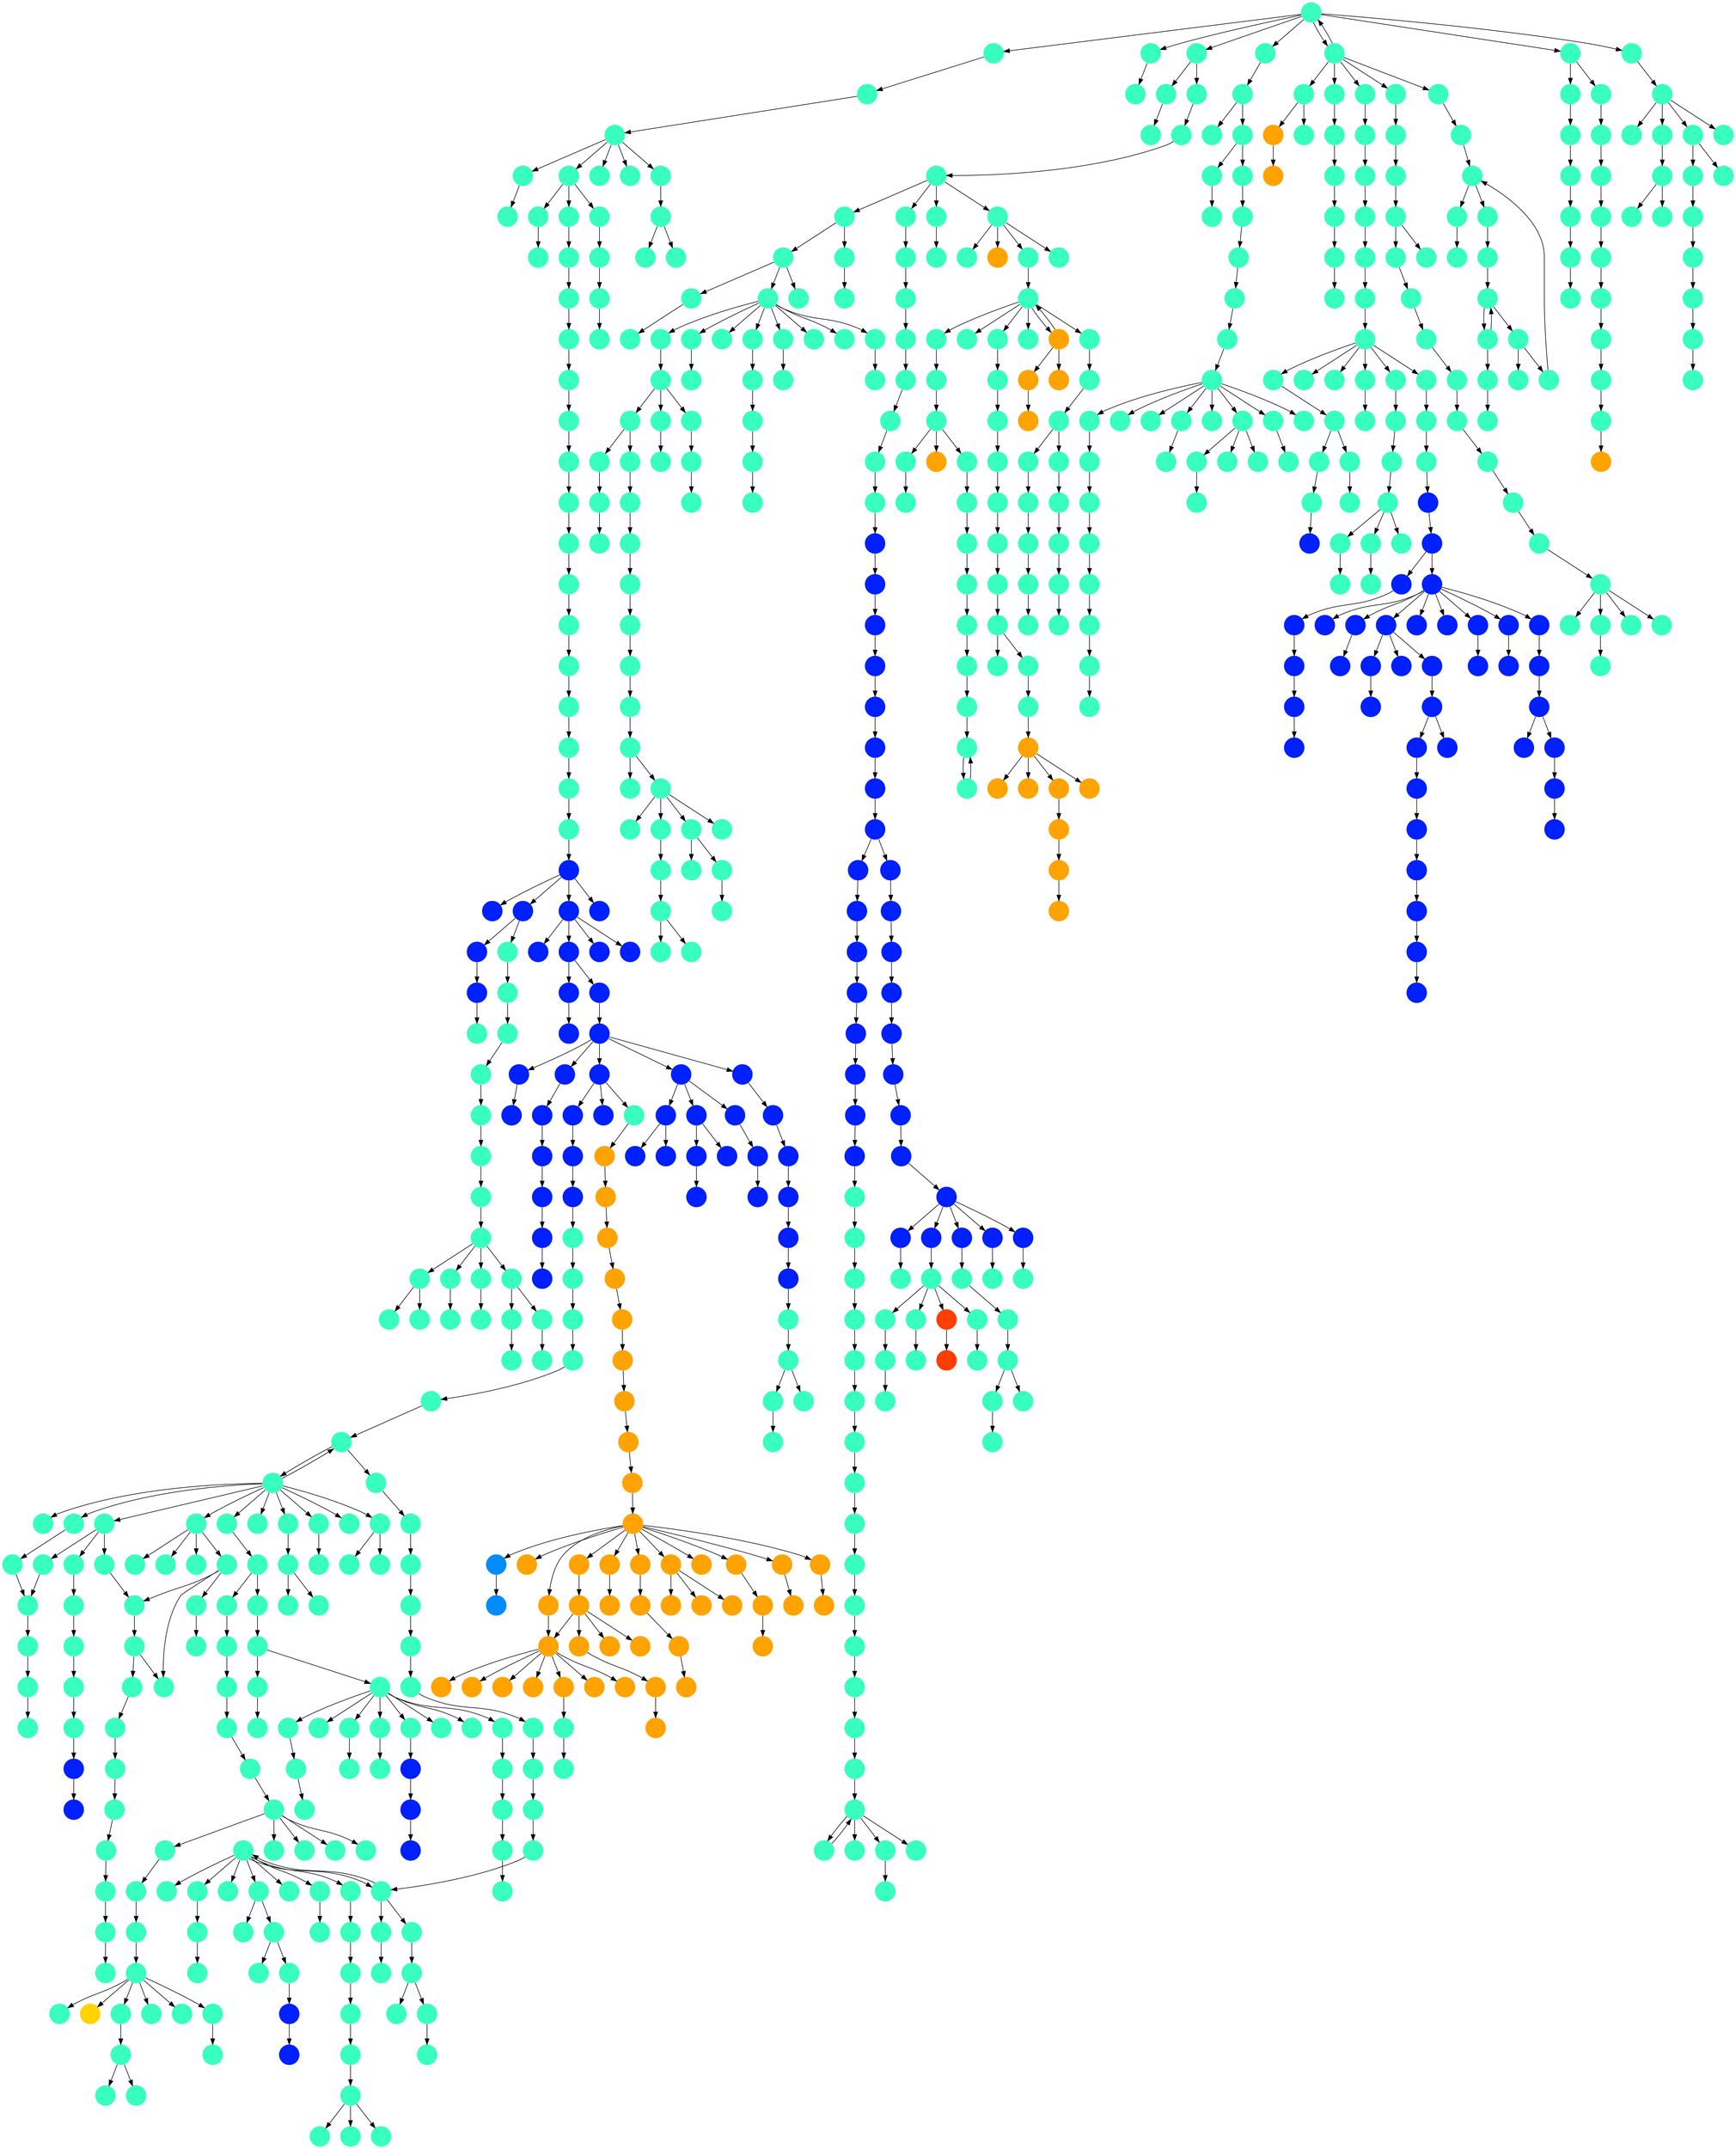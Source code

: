digraph{
0 [tooltip = "K", penwidth = 0, style = filled, fillcolor = "#39ffbe", shape = circle, label = ""]
1 [tooltip = "K", penwidth = 0, style = filled, fillcolor = "#39ffbe", shape = circle, label = ""]
2 [tooltip = "K", penwidth = 0, style = filled, fillcolor = "#39ffbe", shape = circle, label = ""]
3 [tooltip = "K", penwidth = 0, style = filled, fillcolor = "#39ffbe", shape = circle, label = ""]
4 [tooltip = "K", penwidth = 0, style = filled, fillcolor = "#39ffbe", shape = circle, label = ""]
5 [tooltip = "K", penwidth = 0, style = filled, fillcolor = "#39ffbe", shape = circle, label = ""]
6 [tooltip = "K", penwidth = 0, style = filled, fillcolor = "#39ffbe", shape = circle, label = ""]
7 [tooltip = "K", penwidth = 0, style = filled, fillcolor = "#39ffbe", shape = circle, label = ""]
8 [tooltip = "K", penwidth = 0, style = filled, fillcolor = "#39ffbe", shape = circle, label = ""]
9 [tooltip = "K", penwidth = 0, style = filled, fillcolor = "#39ffbe", shape = circle, label = ""]
10 [tooltip = "K", penwidth = 0, style = filled, fillcolor = "#39ffbe", shape = circle, label = ""]
11 [tooltip = "K", penwidth = 0, style = filled, fillcolor = "#39ffbe", shape = circle, label = ""]
12 [tooltip = "K", penwidth = 0, style = filled, fillcolor = "#39ffbe", shape = circle, label = ""]
13 [tooltip = "K", penwidth = 0, style = filled, fillcolor = "#39ffbe", shape = circle, label = ""]
14 [tooltip = "K", penwidth = 0, style = filled, fillcolor = "#39ffbe", shape = circle, label = ""]
15 [tooltip = "E", penwidth = 0, style = filled, fillcolor = "#0020ff", shape = circle, label = ""]
16 [tooltip = "K", penwidth = 0, style = filled, fillcolor = "#39ffbe", shape = circle, label = ""]
17 [tooltip = "K", penwidth = 0, style = filled, fillcolor = "#39ffbe", shape = circle, label = ""]
18 [tooltip = "K", penwidth = 0, style = filled, fillcolor = "#39ffbe", shape = circle, label = ""]
19 [tooltip = "K", penwidth = 0, style = filled, fillcolor = "#39ffbe", shape = circle, label = ""]
20 [tooltip = "K", penwidth = 0, style = filled, fillcolor = "#39ffbe", shape = circle, label = ""]
21 [tooltip = "K", penwidth = 0, style = filled, fillcolor = "#39ffbe", shape = circle, label = ""]
22 [tooltip = "E", penwidth = 0, style = filled, fillcolor = "#0020ff", shape = circle, label = ""]
23 [tooltip = "K", penwidth = 0, style = filled, fillcolor = "#39ffbe", shape = circle, label = ""]
24 [tooltip = "K", penwidth = 0, style = filled, fillcolor = "#39ffbe", shape = circle, label = ""]
25 [tooltip = "K", penwidth = 0, style = filled, fillcolor = "#39ffbe", shape = circle, label = ""]
26 [tooltip = "K", penwidth = 0, style = filled, fillcolor = "#39ffbe", shape = circle, label = ""]
27 [tooltip = "K", penwidth = 0, style = filled, fillcolor = "#39ffbe", shape = circle, label = ""]
28 [tooltip = "K", penwidth = 0, style = filled, fillcolor = "#39ffbe", shape = circle, label = ""]
29 [tooltip = "K", penwidth = 0, style = filled, fillcolor = "#39ffbe", shape = circle, label = ""]
30 [tooltip = "R", penwidth = 0, style = filled, fillcolor = "#ffa300", shape = circle, label = ""]
31 [tooltip = "R", penwidth = 0, style = filled, fillcolor = "#ffa300", shape = circle, label = ""]
32 [tooltip = "R", penwidth = 0, style = filled, fillcolor = "#ffa300", shape = circle, label = ""]
33 [tooltip = "R", penwidth = 0, style = filled, fillcolor = "#ffa300", shape = circle, label = ""]
34 [tooltip = "G", penwidth = 0, style = filled, fillcolor = "#008cff", shape = circle, label = ""]
35 [tooltip = "G", penwidth = 0, style = filled, fillcolor = "#008cff", shape = circle, label = ""]
36 [tooltip = "R", penwidth = 0, style = filled, fillcolor = "#ffa300", shape = circle, label = ""]
37 [tooltip = "K", penwidth = 0, style = filled, fillcolor = "#39ffbe", shape = circle, label = ""]
38 [tooltip = "R", penwidth = 0, style = filled, fillcolor = "#ffa300", shape = circle, label = ""]
39 [tooltip = "R", penwidth = 0, style = filled, fillcolor = "#ffa300", shape = circle, label = ""]
40 [tooltip = "R", penwidth = 0, style = filled, fillcolor = "#ffa300", shape = circle, label = ""]
41 [tooltip = "R", penwidth = 0, style = filled, fillcolor = "#ffa300", shape = circle, label = ""]
42 [tooltip = "K", penwidth = 0, style = filled, fillcolor = "#39ffbe", shape = circle, label = ""]
43 [tooltip = "R", penwidth = 0, style = filled, fillcolor = "#ffa300", shape = circle, label = ""]
44 [tooltip = "R", penwidth = 0, style = filled, fillcolor = "#ffa300", shape = circle, label = ""]
45 [tooltip = "R", penwidth = 0, style = filled, fillcolor = "#ffa300", shape = circle, label = ""]
46 [tooltip = "R", penwidth = 0, style = filled, fillcolor = "#ffa300", shape = circle, label = ""]
47 [tooltip = "R", penwidth = 0, style = filled, fillcolor = "#ffa300", shape = circle, label = ""]
48 [tooltip = "R", penwidth = 0, style = filled, fillcolor = "#ffa300", shape = circle, label = ""]
49 [tooltip = "R", penwidth = 0, style = filled, fillcolor = "#ffa300", shape = circle, label = ""]
50 [tooltip = "K", penwidth = 0, style = filled, fillcolor = "#39ffbe", shape = circle, label = ""]
51 [tooltip = "K", penwidth = 0, style = filled, fillcolor = "#39ffbe", shape = circle, label = ""]
52 [tooltip = "K", penwidth = 0, style = filled, fillcolor = "#39ffbe", shape = circle, label = ""]
53 [tooltip = "R", penwidth = 0, style = filled, fillcolor = "#ffa300", shape = circle, label = ""]
54 [tooltip = "R", penwidth = 0, style = filled, fillcolor = "#ffa300", shape = circle, label = ""]
55 [tooltip = "K", penwidth = 0, style = filled, fillcolor = "#39ffbe", shape = circle, label = ""]
56 [tooltip = "K", penwidth = 0, style = filled, fillcolor = "#39ffbe", shape = circle, label = ""]
57 [tooltip = "R", penwidth = 0, style = filled, fillcolor = "#ffa300", shape = circle, label = ""]
58 [tooltip = "R", penwidth = 0, style = filled, fillcolor = "#ffa300", shape = circle, label = ""]
59 [tooltip = "K", penwidth = 0, style = filled, fillcolor = "#39ffbe", shape = circle, label = ""]
60 [tooltip = "R", penwidth = 0, style = filled, fillcolor = "#ffa300", shape = circle, label = ""]
61 [tooltip = "R", penwidth = 0, style = filled, fillcolor = "#ffa300", shape = circle, label = ""]
62 [tooltip = "K", penwidth = 0, style = filled, fillcolor = "#39ffbe", shape = circle, label = ""]
63 [tooltip = "K", penwidth = 0, style = filled, fillcolor = "#39ffbe", shape = circle, label = ""]
64 [tooltip = "K", penwidth = 0, style = filled, fillcolor = "#39ffbe", shape = circle, label = ""]
65 [tooltip = "K", penwidth = 0, style = filled, fillcolor = "#39ffbe", shape = circle, label = ""]
66 [tooltip = "K", penwidth = 0, style = filled, fillcolor = "#39ffbe", shape = circle, label = ""]
67 [tooltip = "K", penwidth = 0, style = filled, fillcolor = "#39ffbe", shape = circle, label = ""]
68 [tooltip = "K", penwidth = 0, style = filled, fillcolor = "#39ffbe", shape = circle, label = ""]
69 [tooltip = "K", penwidth = 0, style = filled, fillcolor = "#39ffbe", shape = circle, label = ""]
70 [tooltip = "K", penwidth = 0, style = filled, fillcolor = "#39ffbe", shape = circle, label = ""]
71 [tooltip = "E", penwidth = 0, style = filled, fillcolor = "#0020ff", shape = circle, label = ""]
72 [tooltip = "K", penwidth = 0, style = filled, fillcolor = "#39ffbe", shape = circle, label = ""]
73 [tooltip = "K", penwidth = 0, style = filled, fillcolor = "#39ffbe", shape = circle, label = ""]
74 [tooltip = "K", penwidth = 0, style = filled, fillcolor = "#39ffbe", shape = circle, label = ""]
75 [tooltip = "E", penwidth = 0, style = filled, fillcolor = "#0020ff", shape = circle, label = ""]
76 [tooltip = "K", penwidth = 0, style = filled, fillcolor = "#39ffbe", shape = circle, label = ""]
77 [tooltip = "K", penwidth = 0, style = filled, fillcolor = "#39ffbe", shape = circle, label = ""]
78 [tooltip = "K", penwidth = 0, style = filled, fillcolor = "#39ffbe", shape = circle, label = ""]
79 [tooltip = "E", penwidth = 0, style = filled, fillcolor = "#0020ff", shape = circle, label = ""]
80 [tooltip = "K", penwidth = 0, style = filled, fillcolor = "#39ffbe", shape = circle, label = ""]
81 [tooltip = "K", penwidth = 0, style = filled, fillcolor = "#39ffbe", shape = circle, label = ""]
82 [tooltip = "R", penwidth = 0, style = filled, fillcolor = "#ffa300", shape = circle, label = ""]
83 [tooltip = "K", penwidth = 0, style = filled, fillcolor = "#39ffbe", shape = circle, label = ""]
84 [tooltip = "K", penwidth = 0, style = filled, fillcolor = "#39ffbe", shape = circle, label = ""]
85 [tooltip = "K", penwidth = 0, style = filled, fillcolor = "#39ffbe", shape = circle, label = ""]
86 [tooltip = "K", penwidth = 0, style = filled, fillcolor = "#39ffbe", shape = circle, label = ""]
87 [tooltip = "K", penwidth = 0, style = filled, fillcolor = "#39ffbe", shape = circle, label = ""]
88 [tooltip = "K", penwidth = 0, style = filled, fillcolor = "#39ffbe", shape = circle, label = ""]
89 [tooltip = "K", penwidth = 0, style = filled, fillcolor = "#39ffbe", shape = circle, label = ""]
90 [tooltip = "K", penwidth = 0, style = filled, fillcolor = "#39ffbe", shape = circle, label = ""]
91 [tooltip = "K", penwidth = 0, style = filled, fillcolor = "#39ffbe", shape = circle, label = ""]
92 [tooltip = "K", penwidth = 0, style = filled, fillcolor = "#39ffbe", shape = circle, label = ""]
93 [tooltip = "K", penwidth = 0, style = filled, fillcolor = "#39ffbe", shape = circle, label = ""]
94 [tooltip = "K", penwidth = 0, style = filled, fillcolor = "#39ffbe", shape = circle, label = ""]
95 [tooltip = "K", penwidth = 0, style = filled, fillcolor = "#39ffbe", shape = circle, label = ""]
96 [tooltip = "K", penwidth = 0, style = filled, fillcolor = "#39ffbe", shape = circle, label = ""]
97 [tooltip = "K", penwidth = 0, style = filled, fillcolor = "#39ffbe", shape = circle, label = ""]
98 [tooltip = "K", penwidth = 0, style = filled, fillcolor = "#39ffbe", shape = circle, label = ""]
99 [tooltip = "K", penwidth = 0, style = filled, fillcolor = "#39ffbe", shape = circle, label = ""]
100 [tooltip = "K", penwidth = 0, style = filled, fillcolor = "#39ffbe", shape = circle, label = ""]
101 [tooltip = "K", penwidth = 0, style = filled, fillcolor = "#39ffbe", shape = circle, label = ""]
102 [tooltip = "E", penwidth = 0, style = filled, fillcolor = "#0020ff", shape = circle, label = ""]
103 [tooltip = "K", penwidth = 0, style = filled, fillcolor = "#39ffbe", shape = circle, label = ""]
104 [tooltip = "K", penwidth = 0, style = filled, fillcolor = "#39ffbe", shape = circle, label = ""]
105 [tooltip = "E", penwidth = 0, style = filled, fillcolor = "#0020ff", shape = circle, label = ""]
106 [tooltip = "E", penwidth = 0, style = filled, fillcolor = "#0020ff", shape = circle, label = ""]
107 [tooltip = "K", penwidth = 0, style = filled, fillcolor = "#39ffbe", shape = circle, label = ""]
108 [tooltip = "K", penwidth = 0, style = filled, fillcolor = "#39ffbe", shape = circle, label = ""]
109 [tooltip = "K", penwidth = 0, style = filled, fillcolor = "#39ffbe", shape = circle, label = ""]
110 [tooltip = "K", penwidth = 0, style = filled, fillcolor = "#39ffbe", shape = circle, label = ""]
111 [tooltip = "K", penwidth = 0, style = filled, fillcolor = "#39ffbe", shape = circle, label = ""]
112 [tooltip = "K", penwidth = 0, style = filled, fillcolor = "#39ffbe", shape = circle, label = ""]
113 [tooltip = "K", penwidth = 0, style = filled, fillcolor = "#39ffbe", shape = circle, label = ""]
114 [tooltip = "K", penwidth = 0, style = filled, fillcolor = "#39ffbe", shape = circle, label = ""]
115 [tooltip = "K", penwidth = 0, style = filled, fillcolor = "#39ffbe", shape = circle, label = ""]
116 [tooltip = "K", penwidth = 0, style = filled, fillcolor = "#39ffbe", shape = circle, label = ""]
117 [tooltip = "K", penwidth = 0, style = filled, fillcolor = "#39ffbe", shape = circle, label = ""]
118 [tooltip = "R", penwidth = 0, style = filled, fillcolor = "#ffa300", shape = circle, label = ""]
119 [tooltip = "R", penwidth = 0, style = filled, fillcolor = "#ffa300", shape = circle, label = ""]
120 [tooltip = "R", penwidth = 0, style = filled, fillcolor = "#ffa300", shape = circle, label = ""]
121 [tooltip = "R", penwidth = 0, style = filled, fillcolor = "#ffa300", shape = circle, label = ""]
122 [tooltip = "R", penwidth = 0, style = filled, fillcolor = "#ffa300", shape = circle, label = ""]
123 [tooltip = "R", penwidth = 0, style = filled, fillcolor = "#ffa300", shape = circle, label = ""]
124 [tooltip = "K", penwidth = 0, style = filled, fillcolor = "#39ffbe", shape = circle, label = ""]
125 [tooltip = "R", penwidth = 0, style = filled, fillcolor = "#ffa300", shape = circle, label = ""]
126 [tooltip = "R", penwidth = 0, style = filled, fillcolor = "#ffa300", shape = circle, label = ""]
127 [tooltip = "K", penwidth = 0, style = filled, fillcolor = "#39ffbe", shape = circle, label = ""]
128 [tooltip = "K", penwidth = 0, style = filled, fillcolor = "#39ffbe", shape = circle, label = ""]
129 [tooltip = "K", penwidth = 0, style = filled, fillcolor = "#39ffbe", shape = circle, label = ""]
130 [tooltip = "R", penwidth = 0, style = filled, fillcolor = "#ffa300", shape = circle, label = ""]
131 [tooltip = "K", penwidth = 0, style = filled, fillcolor = "#39ffbe", shape = circle, label = ""]
132 [tooltip = "K", penwidth = 0, style = filled, fillcolor = "#39ffbe", shape = circle, label = ""]
133 [tooltip = "R", penwidth = 0, style = filled, fillcolor = "#ffa300", shape = circle, label = ""]
134 [tooltip = "R", penwidth = 0, style = filled, fillcolor = "#ffa300", shape = circle, label = ""]
135 [tooltip = "R", penwidth = 0, style = filled, fillcolor = "#ffa300", shape = circle, label = ""]
136 [tooltip = "K", penwidth = 0, style = filled, fillcolor = "#39ffbe", shape = circle, label = ""]
137 [tooltip = "K", penwidth = 0, style = filled, fillcolor = "#39ffbe", shape = circle, label = ""]
138 [tooltip = "R", penwidth = 0, style = filled, fillcolor = "#ffa300", shape = circle, label = ""]
139 [tooltip = "K", penwidth = 0, style = filled, fillcolor = "#39ffbe", shape = circle, label = ""]
140 [tooltip = "K", penwidth = 0, style = filled, fillcolor = "#39ffbe", shape = circle, label = ""]
141 [tooltip = "K", penwidth = 0, style = filled, fillcolor = "#39ffbe", shape = circle, label = ""]
142 [tooltip = "K", penwidth = 0, style = filled, fillcolor = "#39ffbe", shape = circle, label = ""]
143 [tooltip = "K", penwidth = 0, style = filled, fillcolor = "#39ffbe", shape = circle, label = ""]
144 [tooltip = "K", penwidth = 0, style = filled, fillcolor = "#39ffbe", shape = circle, label = ""]
145 [tooltip = "K", penwidth = 0, style = filled, fillcolor = "#39ffbe", shape = circle, label = ""]
146 [tooltip = "K", penwidth = 0, style = filled, fillcolor = "#39ffbe", shape = circle, label = ""]
147 [tooltip = "R", penwidth = 0, style = filled, fillcolor = "#ffa300", shape = circle, label = ""]
148 [tooltip = "R", penwidth = 0, style = filled, fillcolor = "#ffa300", shape = circle, label = ""]
149 [tooltip = "K", penwidth = 0, style = filled, fillcolor = "#39ffbe", shape = circle, label = ""]
150 [tooltip = "K", penwidth = 0, style = filled, fillcolor = "#39ffbe", shape = circle, label = ""]
151 [tooltip = "K", penwidth = 0, style = filled, fillcolor = "#39ffbe", shape = circle, label = ""]
152 [tooltip = "K", penwidth = 0, style = filled, fillcolor = "#39ffbe", shape = circle, label = ""]
153 [tooltip = "K", penwidth = 0, style = filled, fillcolor = "#39ffbe", shape = circle, label = ""]
154 [tooltip = "K", penwidth = 0, style = filled, fillcolor = "#39ffbe", shape = circle, label = ""]
155 [tooltip = "K", penwidth = 0, style = filled, fillcolor = "#39ffbe", shape = circle, label = ""]
156 [tooltip = "K", penwidth = 0, style = filled, fillcolor = "#39ffbe", shape = circle, label = ""]
157 [tooltip = "K", penwidth = 0, style = filled, fillcolor = "#39ffbe", shape = circle, label = ""]
158 [tooltip = "K", penwidth = 0, style = filled, fillcolor = "#39ffbe", shape = circle, label = ""]
159 [tooltip = "K", penwidth = 0, style = filled, fillcolor = "#39ffbe", shape = circle, label = ""]
160 [tooltip = "Q", penwidth = 0, style = filled, fillcolor = "#ffd300", shape = circle, label = ""]
161 [tooltip = "K", penwidth = 0, style = filled, fillcolor = "#39ffbe", shape = circle, label = ""]
162 [tooltip = "R", penwidth = 0, style = filled, fillcolor = "#ffa300", shape = circle, label = ""]
163 [tooltip = "K", penwidth = 0, style = filled, fillcolor = "#39ffbe", shape = circle, label = ""]
164 [tooltip = "K", penwidth = 0, style = filled, fillcolor = "#39ffbe", shape = circle, label = ""]
165 [tooltip = "E", penwidth = 0, style = filled, fillcolor = "#0020ff", shape = circle, label = ""]
166 [tooltip = "E", penwidth = 0, style = filled, fillcolor = "#0020ff", shape = circle, label = ""]
167 [tooltip = "E", penwidth = 0, style = filled, fillcolor = "#0020ff", shape = circle, label = ""]
168 [tooltip = "E", penwidth = 0, style = filled, fillcolor = "#0020ff", shape = circle, label = ""]
169 [tooltip = "K", penwidth = 0, style = filled, fillcolor = "#39ffbe", shape = circle, label = ""]
170 [tooltip = "E", penwidth = 0, style = filled, fillcolor = "#0020ff", shape = circle, label = ""]
171 [tooltip = "E", penwidth = 0, style = filled, fillcolor = "#0020ff", shape = circle, label = ""]
172 [tooltip = "E", penwidth = 0, style = filled, fillcolor = "#0020ff", shape = circle, label = ""]
173 [tooltip = "E", penwidth = 0, style = filled, fillcolor = "#0020ff", shape = circle, label = ""]
174 [tooltip = "E", penwidth = 0, style = filled, fillcolor = "#0020ff", shape = circle, label = ""]
175 [tooltip = "E", penwidth = 0, style = filled, fillcolor = "#0020ff", shape = circle, label = ""]
176 [tooltip = "E", penwidth = 0, style = filled, fillcolor = "#0020ff", shape = circle, label = ""]
177 [tooltip = "K", penwidth = 0, style = filled, fillcolor = "#39ffbe", shape = circle, label = ""]
178 [tooltip = "E", penwidth = 0, style = filled, fillcolor = "#0020ff", shape = circle, label = ""]
179 [tooltip = "R", penwidth = 0, style = filled, fillcolor = "#ffa300", shape = circle, label = ""]
180 [tooltip = "K", penwidth = 0, style = filled, fillcolor = "#39ffbe", shape = circle, label = ""]
181 [tooltip = "E", penwidth = 0, style = filled, fillcolor = "#0020ff", shape = circle, label = ""]
182 [tooltip = "E", penwidth = 0, style = filled, fillcolor = "#0020ff", shape = circle, label = ""]
183 [tooltip = "K", penwidth = 0, style = filled, fillcolor = "#39ffbe", shape = circle, label = ""]
184 [tooltip = "E", penwidth = 0, style = filled, fillcolor = "#0020ff", shape = circle, label = ""]
185 [tooltip = "K", penwidth = 0, style = filled, fillcolor = "#39ffbe", shape = circle, label = ""]
186 [tooltip = "K", penwidth = 0, style = filled, fillcolor = "#39ffbe", shape = circle, label = ""]
187 [tooltip = "E", penwidth = 0, style = filled, fillcolor = "#0020ff", shape = circle, label = ""]
188 [tooltip = "R", penwidth = 0, style = filled, fillcolor = "#ffa300", shape = circle, label = ""]
189 [tooltip = "K", penwidth = 0, style = filled, fillcolor = "#39ffbe", shape = circle, label = ""]
190 [tooltip = "E", penwidth = 0, style = filled, fillcolor = "#0020ff", shape = circle, label = ""]
191 [tooltip = "K", penwidth = 0, style = filled, fillcolor = "#39ffbe", shape = circle, label = ""]
192 [tooltip = "K", penwidth = 0, style = filled, fillcolor = "#39ffbe", shape = circle, label = ""]
193 [tooltip = "E", penwidth = 0, style = filled, fillcolor = "#0020ff", shape = circle, label = ""]
194 [tooltip = "E", penwidth = 0, style = filled, fillcolor = "#0020ff", shape = circle, label = ""]
195 [tooltip = "E", penwidth = 0, style = filled, fillcolor = "#0020ff", shape = circle, label = ""]
196 [tooltip = "E", penwidth = 0, style = filled, fillcolor = "#0020ff", shape = circle, label = ""]
197 [tooltip = "E", penwidth = 0, style = filled, fillcolor = "#0020ff", shape = circle, label = ""]
198 [tooltip = "E", penwidth = 0, style = filled, fillcolor = "#0020ff", shape = circle, label = ""]
199 [tooltip = "R", penwidth = 0, style = filled, fillcolor = "#ffa300", shape = circle, label = ""]
200 [tooltip = "E", penwidth = 0, style = filled, fillcolor = "#0020ff", shape = circle, label = ""]
201 [tooltip = "E", penwidth = 0, style = filled, fillcolor = "#0020ff", shape = circle, label = ""]
202 [tooltip = "E", penwidth = 0, style = filled, fillcolor = "#0020ff", shape = circle, label = ""]
203 [tooltip = "K", penwidth = 0, style = filled, fillcolor = "#39ffbe", shape = circle, label = ""]
204 [tooltip = "E", penwidth = 0, style = filled, fillcolor = "#0020ff", shape = circle, label = ""]
205 [tooltip = "E", penwidth = 0, style = filled, fillcolor = "#0020ff", shape = circle, label = ""]
206 [tooltip = "K", penwidth = 0, style = filled, fillcolor = "#39ffbe", shape = circle, label = ""]
207 [tooltip = "R", penwidth = 0, style = filled, fillcolor = "#ffa300", shape = circle, label = ""]
208 [tooltip = "E", penwidth = 0, style = filled, fillcolor = "#0020ff", shape = circle, label = ""]
209 [tooltip = "K", penwidth = 0, style = filled, fillcolor = "#39ffbe", shape = circle, label = ""]
210 [tooltip = "E", penwidth = 0, style = filled, fillcolor = "#0020ff", shape = circle, label = ""]
211 [tooltip = "K", penwidth = 0, style = filled, fillcolor = "#39ffbe", shape = circle, label = ""]
212 [tooltip = "E", penwidth = 0, style = filled, fillcolor = "#0020ff", shape = circle, label = ""]
213 [tooltip = "E", penwidth = 0, style = filled, fillcolor = "#0020ff", shape = circle, label = ""]
214 [tooltip = "E", penwidth = 0, style = filled, fillcolor = "#0020ff", shape = circle, label = ""]
215 [tooltip = "R", penwidth = 0, style = filled, fillcolor = "#ffa300", shape = circle, label = ""]
216 [tooltip = "E", penwidth = 0, style = filled, fillcolor = "#0020ff", shape = circle, label = ""]
217 [tooltip = "K", penwidth = 0, style = filled, fillcolor = "#39ffbe", shape = circle, label = ""]
218 [tooltip = "E", penwidth = 0, style = filled, fillcolor = "#0020ff", shape = circle, label = ""]
219 [tooltip = "K", penwidth = 0, style = filled, fillcolor = "#39ffbe", shape = circle, label = ""]
220 [tooltip = "K", penwidth = 0, style = filled, fillcolor = "#39ffbe", shape = circle, label = ""]
221 [tooltip = "E", penwidth = 0, style = filled, fillcolor = "#0020ff", shape = circle, label = ""]
222 [tooltip = "K", penwidth = 0, style = filled, fillcolor = "#39ffbe", shape = circle, label = ""]
223 [tooltip = "K", penwidth = 0, style = filled, fillcolor = "#39ffbe", shape = circle, label = ""]
224 [tooltip = "K", penwidth = 0, style = filled, fillcolor = "#39ffbe", shape = circle, label = ""]
225 [tooltip = "E", penwidth = 0, style = filled, fillcolor = "#0020ff", shape = circle, label = ""]
226 [tooltip = "K", penwidth = 0, style = filled, fillcolor = "#39ffbe", shape = circle, label = ""]
227 [tooltip = "K", penwidth = 0, style = filled, fillcolor = "#39ffbe", shape = circle, label = ""]
228 [tooltip = "E", penwidth = 0, style = filled, fillcolor = "#0020ff", shape = circle, label = ""]
229 [tooltip = "K", penwidth = 0, style = filled, fillcolor = "#39ffbe", shape = circle, label = ""]
230 [tooltip = "R", penwidth = 0, style = filled, fillcolor = "#ffa300", shape = circle, label = ""]
231 [tooltip = "E", penwidth = 0, style = filled, fillcolor = "#0020ff", shape = circle, label = ""]
232 [tooltip = "K", penwidth = 0, style = filled, fillcolor = "#39ffbe", shape = circle, label = ""]
233 [tooltip = "K", penwidth = 0, style = filled, fillcolor = "#39ffbe", shape = circle, label = ""]
234 [tooltip = "K", penwidth = 0, style = filled, fillcolor = "#39ffbe", shape = circle, label = ""]
235 [tooltip = "R", penwidth = 0, style = filled, fillcolor = "#ffa300", shape = circle, label = ""]
236 [tooltip = "K", penwidth = 0, style = filled, fillcolor = "#39ffbe", shape = circle, label = ""]
237 [tooltip = "K", penwidth = 0, style = filled, fillcolor = "#39ffbe", shape = circle, label = ""]
238 [tooltip = "K", penwidth = 0, style = filled, fillcolor = "#39ffbe", shape = circle, label = ""]
239 [tooltip = "K", penwidth = 0, style = filled, fillcolor = "#39ffbe", shape = circle, label = ""]
240 [tooltip = "K", penwidth = 0, style = filled, fillcolor = "#39ffbe", shape = circle, label = ""]
241 [tooltip = "K", penwidth = 0, style = filled, fillcolor = "#39ffbe", shape = circle, label = ""]
242 [tooltip = "K", penwidth = 0, style = filled, fillcolor = "#39ffbe", shape = circle, label = ""]
243 [tooltip = "K", penwidth = 0, style = filled, fillcolor = "#39ffbe", shape = circle, label = ""]
244 [tooltip = "K", penwidth = 0, style = filled, fillcolor = "#39ffbe", shape = circle, label = ""]
245 [tooltip = "K", penwidth = 0, style = filled, fillcolor = "#39ffbe", shape = circle, label = ""]
246 [tooltip = "K", penwidth = 0, style = filled, fillcolor = "#39ffbe", shape = circle, label = ""]
247 [tooltip = "K", penwidth = 0, style = filled, fillcolor = "#39ffbe", shape = circle, label = ""]
248 [tooltip = "K", penwidth = 0, style = filled, fillcolor = "#39ffbe", shape = circle, label = ""]
249 [tooltip = "K", penwidth = 0, style = filled, fillcolor = "#39ffbe", shape = circle, label = ""]
250 [tooltip = "K", penwidth = 0, style = filled, fillcolor = "#39ffbe", shape = circle, label = ""]
251 [tooltip = "K", penwidth = 0, style = filled, fillcolor = "#39ffbe", shape = circle, label = ""]
252 [tooltip = "E", penwidth = 0, style = filled, fillcolor = "#0020ff", shape = circle, label = ""]
253 [tooltip = "K", penwidth = 0, style = filled, fillcolor = "#39ffbe", shape = circle, label = ""]
254 [tooltip = "E", penwidth = 0, style = filled, fillcolor = "#0020ff", shape = circle, label = ""]
255 [tooltip = "K", penwidth = 0, style = filled, fillcolor = "#39ffbe", shape = circle, label = ""]
256 [tooltip = "K", penwidth = 0, style = filled, fillcolor = "#39ffbe", shape = circle, label = ""]
257 [tooltip = "K", penwidth = 0, style = filled, fillcolor = "#39ffbe", shape = circle, label = ""]
258 [tooltip = "K", penwidth = 0, style = filled, fillcolor = "#39ffbe", shape = circle, label = ""]
259 [tooltip = "K", penwidth = 0, style = filled, fillcolor = "#39ffbe", shape = circle, label = ""]
260 [tooltip = "K", penwidth = 0, style = filled, fillcolor = "#39ffbe", shape = circle, label = ""]
261 [tooltip = "K", penwidth = 0, style = filled, fillcolor = "#39ffbe", shape = circle, label = ""]
262 [tooltip = "K", penwidth = 0, style = filled, fillcolor = "#39ffbe", shape = circle, label = ""]
263 [tooltip = "E", penwidth = 0, style = filled, fillcolor = "#0020ff", shape = circle, label = ""]
264 [tooltip = "K", penwidth = 0, style = filled, fillcolor = "#39ffbe", shape = circle, label = ""]
265 [tooltip = "E", penwidth = 0, style = filled, fillcolor = "#0020ff", shape = circle, label = ""]
266 [tooltip = "K", penwidth = 0, style = filled, fillcolor = "#39ffbe", shape = circle, label = ""]
267 [tooltip = "K", penwidth = 0, style = filled, fillcolor = "#39ffbe", shape = circle, label = ""]
268 [tooltip = "K", penwidth = 0, style = filled, fillcolor = "#39ffbe", shape = circle, label = ""]
269 [tooltip = "K", penwidth = 0, style = filled, fillcolor = "#39ffbe", shape = circle, label = ""]
270 [tooltip = "K", penwidth = 0, style = filled, fillcolor = "#39ffbe", shape = circle, label = ""]
271 [tooltip = "K", penwidth = 0, style = filled, fillcolor = "#39ffbe", shape = circle, label = ""]
272 [tooltip = "K", penwidth = 0, style = filled, fillcolor = "#39ffbe", shape = circle, label = ""]
273 [tooltip = "K", penwidth = 0, style = filled, fillcolor = "#39ffbe", shape = circle, label = ""]
274 [tooltip = "K", penwidth = 0, style = filled, fillcolor = "#39ffbe", shape = circle, label = ""]
275 [tooltip = "K", penwidth = 0, style = filled, fillcolor = "#39ffbe", shape = circle, label = ""]
276 [tooltip = "K", penwidth = 0, style = filled, fillcolor = "#39ffbe", shape = circle, label = ""]
277 [tooltip = "K", penwidth = 0, style = filled, fillcolor = "#39ffbe", shape = circle, label = ""]
278 [tooltip = "K", penwidth = 0, style = filled, fillcolor = "#39ffbe", shape = circle, label = ""]
279 [tooltip = "K", penwidth = 0, style = filled, fillcolor = "#39ffbe", shape = circle, label = ""]
280 [tooltip = "K", penwidth = 0, style = filled, fillcolor = "#39ffbe", shape = circle, label = ""]
281 [tooltip = "K", penwidth = 0, style = filled, fillcolor = "#39ffbe", shape = circle, label = ""]
282 [tooltip = "K", penwidth = 0, style = filled, fillcolor = "#39ffbe", shape = circle, label = ""]
283 [tooltip = "K", penwidth = 0, style = filled, fillcolor = "#39ffbe", shape = circle, label = ""]
284 [tooltip = "K", penwidth = 0, style = filled, fillcolor = "#39ffbe", shape = circle, label = ""]
285 [tooltip = "K", penwidth = 0, style = filled, fillcolor = "#39ffbe", shape = circle, label = ""]
286 [tooltip = "K", penwidth = 0, style = filled, fillcolor = "#39ffbe", shape = circle, label = ""]
287 [tooltip = "K", penwidth = 0, style = filled, fillcolor = "#39ffbe", shape = circle, label = ""]
288 [tooltip = "K", penwidth = 0, style = filled, fillcolor = "#39ffbe", shape = circle, label = ""]
289 [tooltip = "K", penwidth = 0, style = filled, fillcolor = "#39ffbe", shape = circle, label = ""]
290 [tooltip = "K", penwidth = 0, style = filled, fillcolor = "#39ffbe", shape = circle, label = ""]
291 [tooltip = "K", penwidth = 0, style = filled, fillcolor = "#39ffbe", shape = circle, label = ""]
292 [tooltip = "K", penwidth = 0, style = filled, fillcolor = "#39ffbe", shape = circle, label = ""]
293 [tooltip = "K", penwidth = 0, style = filled, fillcolor = "#39ffbe", shape = circle, label = ""]
294 [tooltip = "K", penwidth = 0, style = filled, fillcolor = "#39ffbe", shape = circle, label = ""]
295 [tooltip = "K", penwidth = 0, style = filled, fillcolor = "#39ffbe", shape = circle, label = ""]
296 [tooltip = "K", penwidth = 0, style = filled, fillcolor = "#39ffbe", shape = circle, label = ""]
297 [tooltip = "K", penwidth = 0, style = filled, fillcolor = "#39ffbe", shape = circle, label = ""]
298 [tooltip = "K", penwidth = 0, style = filled, fillcolor = "#39ffbe", shape = circle, label = ""]
299 [tooltip = "K", penwidth = 0, style = filled, fillcolor = "#39ffbe", shape = circle, label = ""]
300 [tooltip = "E", penwidth = 0, style = filled, fillcolor = "#0020ff", shape = circle, label = ""]
301 [tooltip = "K", penwidth = 0, style = filled, fillcolor = "#39ffbe", shape = circle, label = ""]
302 [tooltip = "K", penwidth = 0, style = filled, fillcolor = "#39ffbe", shape = circle, label = ""]
303 [tooltip = "K", penwidth = 0, style = filled, fillcolor = "#39ffbe", shape = circle, label = ""]
304 [tooltip = "K", penwidth = 0, style = filled, fillcolor = "#39ffbe", shape = circle, label = ""]
305 [tooltip = "K", penwidth = 0, style = filled, fillcolor = "#39ffbe", shape = circle, label = ""]
306 [tooltip = "K", penwidth = 0, style = filled, fillcolor = "#39ffbe", shape = circle, label = ""]
307 [tooltip = "K", penwidth = 0, style = filled, fillcolor = "#39ffbe", shape = circle, label = ""]
308 [tooltip = "K", penwidth = 0, style = filled, fillcolor = "#39ffbe", shape = circle, label = ""]
309 [tooltip = "K", penwidth = 0, style = filled, fillcolor = "#39ffbe", shape = circle, label = ""]
310 [tooltip = "K", penwidth = 0, style = filled, fillcolor = "#39ffbe", shape = circle, label = ""]
311 [tooltip = "K", penwidth = 0, style = filled, fillcolor = "#39ffbe", shape = circle, label = ""]
312 [tooltip = "K", penwidth = 0, style = filled, fillcolor = "#39ffbe", shape = circle, label = ""]
313 [tooltip = "K", penwidth = 0, style = filled, fillcolor = "#39ffbe", shape = circle, label = ""]
314 [tooltip = "K", penwidth = 0, style = filled, fillcolor = "#39ffbe", shape = circle, label = ""]
315 [tooltip = "K", penwidth = 0, style = filled, fillcolor = "#39ffbe", shape = circle, label = ""]
316 [tooltip = "K", penwidth = 0, style = filled, fillcolor = "#39ffbe", shape = circle, label = ""]
317 [tooltip = "K", penwidth = 0, style = filled, fillcolor = "#39ffbe", shape = circle, label = ""]
318 [tooltip = "K", penwidth = 0, style = filled, fillcolor = "#39ffbe", shape = circle, label = ""]
319 [tooltip = "K", penwidth = 0, style = filled, fillcolor = "#39ffbe", shape = circle, label = ""]
320 [tooltip = "K", penwidth = 0, style = filled, fillcolor = "#39ffbe", shape = circle, label = ""]
321 [tooltip = "K", penwidth = 0, style = filled, fillcolor = "#39ffbe", shape = circle, label = ""]
322 [tooltip = "K", penwidth = 0, style = filled, fillcolor = "#39ffbe", shape = circle, label = ""]
323 [tooltip = "K", penwidth = 0, style = filled, fillcolor = "#39ffbe", shape = circle, label = ""]
324 [tooltip = "K", penwidth = 0, style = filled, fillcolor = "#39ffbe", shape = circle, label = ""]
325 [tooltip = "K", penwidth = 0, style = filled, fillcolor = "#39ffbe", shape = circle, label = ""]
326 [tooltip = "K", penwidth = 0, style = filled, fillcolor = "#39ffbe", shape = circle, label = ""]
327 [tooltip = "K", penwidth = 0, style = filled, fillcolor = "#39ffbe", shape = circle, label = ""]
328 [tooltip = "K", penwidth = 0, style = filled, fillcolor = "#39ffbe", shape = circle, label = ""]
329 [tooltip = "K", penwidth = 0, style = filled, fillcolor = "#39ffbe", shape = circle, label = ""]
330 [tooltip = "K", penwidth = 0, style = filled, fillcolor = "#39ffbe", shape = circle, label = ""]
331 [tooltip = "K", penwidth = 0, style = filled, fillcolor = "#39ffbe", shape = circle, label = ""]
332 [tooltip = "K", penwidth = 0, style = filled, fillcolor = "#39ffbe", shape = circle, label = ""]
333 [tooltip = "K", penwidth = 0, style = filled, fillcolor = "#39ffbe", shape = circle, label = ""]
334 [tooltip = "K", penwidth = 0, style = filled, fillcolor = "#39ffbe", shape = circle, label = ""]
335 [tooltip = "K", penwidth = 0, style = filled, fillcolor = "#39ffbe", shape = circle, label = ""]
336 [tooltip = "K", penwidth = 0, style = filled, fillcolor = "#39ffbe", shape = circle, label = ""]
337 [tooltip = "K", penwidth = 0, style = filled, fillcolor = "#39ffbe", shape = circle, label = ""]
338 [tooltip = "K", penwidth = 0, style = filled, fillcolor = "#39ffbe", shape = circle, label = ""]
339 [tooltip = "K", penwidth = 0, style = filled, fillcolor = "#39ffbe", shape = circle, label = ""]
340 [tooltip = "K", penwidth = 0, style = filled, fillcolor = "#39ffbe", shape = circle, label = ""]
341 [tooltip = "K", penwidth = 0, style = filled, fillcolor = "#39ffbe", shape = circle, label = ""]
342 [tooltip = "K", penwidth = 0, style = filled, fillcolor = "#39ffbe", shape = circle, label = ""]
343 [tooltip = "K", penwidth = 0, style = filled, fillcolor = "#39ffbe", shape = circle, label = ""]
344 [tooltip = "K", penwidth = 0, style = filled, fillcolor = "#39ffbe", shape = circle, label = ""]
345 [tooltip = "K", penwidth = 0, style = filled, fillcolor = "#39ffbe", shape = circle, label = ""]
346 [tooltip = "K", penwidth = 0, style = filled, fillcolor = "#39ffbe", shape = circle, label = ""]
347 [tooltip = "K", penwidth = 0, style = filled, fillcolor = "#39ffbe", shape = circle, label = ""]
348 [tooltip = "K", penwidth = 0, style = filled, fillcolor = "#39ffbe", shape = circle, label = ""]
349 [tooltip = "K", penwidth = 0, style = filled, fillcolor = "#39ffbe", shape = circle, label = ""]
350 [tooltip = "K", penwidth = 0, style = filled, fillcolor = "#39ffbe", shape = circle, label = ""]
351 [tooltip = "K", penwidth = 0, style = filled, fillcolor = "#39ffbe", shape = circle, label = ""]
352 [tooltip = "K", penwidth = 0, style = filled, fillcolor = "#39ffbe", shape = circle, label = ""]
353 [tooltip = "K", penwidth = 0, style = filled, fillcolor = "#39ffbe", shape = circle, label = ""]
354 [tooltip = "K", penwidth = 0, style = filled, fillcolor = "#39ffbe", shape = circle, label = ""]
355 [tooltip = "K", penwidth = 0, style = filled, fillcolor = "#39ffbe", shape = circle, label = ""]
356 [tooltip = "K", penwidth = 0, style = filled, fillcolor = "#39ffbe", shape = circle, label = ""]
357 [tooltip = "E", penwidth = 0, style = filled, fillcolor = "#0020ff", shape = circle, label = ""]
358 [tooltip = "K", penwidth = 0, style = filled, fillcolor = "#39ffbe", shape = circle, label = ""]
359 [tooltip = "K", penwidth = 0, style = filled, fillcolor = "#39ffbe", shape = circle, label = ""]
360 [tooltip = "K", penwidth = 0, style = filled, fillcolor = "#39ffbe", shape = circle, label = ""]
361 [tooltip = "K", penwidth = 0, style = filled, fillcolor = "#39ffbe", shape = circle, label = ""]
362 [tooltip = "K", penwidth = 0, style = filled, fillcolor = "#39ffbe", shape = circle, label = ""]
363 [tooltip = "E", penwidth = 0, style = filled, fillcolor = "#0020ff", shape = circle, label = ""]
364 [tooltip = "K", penwidth = 0, style = filled, fillcolor = "#39ffbe", shape = circle, label = ""]
365 [tooltip = "K", penwidth = 0, style = filled, fillcolor = "#39ffbe", shape = circle, label = ""]
366 [tooltip = "E", penwidth = 0, style = filled, fillcolor = "#0020ff", shape = circle, label = ""]
367 [tooltip = "K", penwidth = 0, style = filled, fillcolor = "#39ffbe", shape = circle, label = ""]
368 [tooltip = "K", penwidth = 0, style = filled, fillcolor = "#39ffbe", shape = circle, label = ""]
369 [tooltip = "K", penwidth = 0, style = filled, fillcolor = "#39ffbe", shape = circle, label = ""]
370 [tooltip = "E", penwidth = 0, style = filled, fillcolor = "#0020ff", shape = circle, label = ""]
371 [tooltip = "K", penwidth = 0, style = filled, fillcolor = "#39ffbe", shape = circle, label = ""]
372 [tooltip = "K", penwidth = 0, style = filled, fillcolor = "#39ffbe", shape = circle, label = ""]
373 [tooltip = "K", penwidth = 0, style = filled, fillcolor = "#39ffbe", shape = circle, label = ""]
374 [tooltip = "K", penwidth = 0, style = filled, fillcolor = "#39ffbe", shape = circle, label = ""]
375 [tooltip = "K", penwidth = 0, style = filled, fillcolor = "#39ffbe", shape = circle, label = ""]
376 [tooltip = "K", penwidth = 0, style = filled, fillcolor = "#39ffbe", shape = circle, label = ""]
377 [tooltip = "K", penwidth = 0, style = filled, fillcolor = "#39ffbe", shape = circle, label = ""]
378 [tooltip = "K", penwidth = 0, style = filled, fillcolor = "#39ffbe", shape = circle, label = ""]
379 [tooltip = "K", penwidth = 0, style = filled, fillcolor = "#39ffbe", shape = circle, label = ""]
380 [tooltip = "K", penwidth = 0, style = filled, fillcolor = "#39ffbe", shape = circle, label = ""]
381 [tooltip = "K", penwidth = 0, style = filled, fillcolor = "#39ffbe", shape = circle, label = ""]
382 [tooltip = "K", penwidth = 0, style = filled, fillcolor = "#39ffbe", shape = circle, label = ""]
383 [tooltip = "K", penwidth = 0, style = filled, fillcolor = "#39ffbe", shape = circle, label = ""]
384 [tooltip = "K", penwidth = 0, style = filled, fillcolor = "#39ffbe", shape = circle, label = ""]
385 [tooltip = "K", penwidth = 0, style = filled, fillcolor = "#39ffbe", shape = circle, label = ""]
386 [tooltip = "K", penwidth = 0, style = filled, fillcolor = "#39ffbe", shape = circle, label = ""]
387 [tooltip = "K", penwidth = 0, style = filled, fillcolor = "#39ffbe", shape = circle, label = ""]
388 [tooltip = "K", penwidth = 0, style = filled, fillcolor = "#39ffbe", shape = circle, label = ""]
389 [tooltip = "K", penwidth = 0, style = filled, fillcolor = "#39ffbe", shape = circle, label = ""]
390 [tooltip = "E", penwidth = 0, style = filled, fillcolor = "#0020ff", shape = circle, label = ""]
391 [tooltip = "R", penwidth = 0, style = filled, fillcolor = "#ffa300", shape = circle, label = ""]
392 [tooltip = "K", penwidth = 0, style = filled, fillcolor = "#39ffbe", shape = circle, label = ""]
393 [tooltip = "K", penwidth = 0, style = filled, fillcolor = "#39ffbe", shape = circle, label = ""]
394 [tooltip = "K", penwidth = 0, style = filled, fillcolor = "#39ffbe", shape = circle, label = ""]
395 [tooltip = "K", penwidth = 0, style = filled, fillcolor = "#39ffbe", shape = circle, label = ""]
396 [tooltip = "K", penwidth = 0, style = filled, fillcolor = "#39ffbe", shape = circle, label = ""]
397 [tooltip = "K", penwidth = 0, style = filled, fillcolor = "#39ffbe", shape = circle, label = ""]
398 [tooltip = "K", penwidth = 0, style = filled, fillcolor = "#39ffbe", shape = circle, label = ""]
399 [tooltip = "K", penwidth = 0, style = filled, fillcolor = "#39ffbe", shape = circle, label = ""]
400 [tooltip = "K", penwidth = 0, style = filled, fillcolor = "#39ffbe", shape = circle, label = ""]
401 [tooltip = "K", penwidth = 0, style = filled, fillcolor = "#39ffbe", shape = circle, label = ""]
402 [tooltip = "E", penwidth = 0, style = filled, fillcolor = "#0020ff", shape = circle, label = ""]
403 [tooltip = "E", penwidth = 0, style = filled, fillcolor = "#0020ff", shape = circle, label = ""]
404 [tooltip = "E", penwidth = 0, style = filled, fillcolor = "#0020ff", shape = circle, label = ""]
405 [tooltip = "K", penwidth = 0, style = filled, fillcolor = "#39ffbe", shape = circle, label = ""]
406 [tooltip = "K", penwidth = 0, style = filled, fillcolor = "#39ffbe", shape = circle, label = ""]
407 [tooltip = "K", penwidth = 0, style = filled, fillcolor = "#39ffbe", shape = circle, label = ""]
408 [tooltip = "K", penwidth = 0, style = filled, fillcolor = "#39ffbe", shape = circle, label = ""]
409 [tooltip = "K", penwidth = 0, style = filled, fillcolor = "#39ffbe", shape = circle, label = ""]
410 [tooltip = "K", penwidth = 0, style = filled, fillcolor = "#39ffbe", shape = circle, label = ""]
411 [tooltip = "K", penwidth = 0, style = filled, fillcolor = "#39ffbe", shape = circle, label = ""]
412 [tooltip = "K", penwidth = 0, style = filled, fillcolor = "#39ffbe", shape = circle, label = ""]
413 [tooltip = "K", penwidth = 0, style = filled, fillcolor = "#39ffbe", shape = circle, label = ""]
414 [tooltip = "K", penwidth = 0, style = filled, fillcolor = "#39ffbe", shape = circle, label = ""]
415 [tooltip = "K", penwidth = 0, style = filled, fillcolor = "#39ffbe", shape = circle, label = ""]
416 [tooltip = "E", penwidth = 0, style = filled, fillcolor = "#0020ff", shape = circle, label = ""]
417 [tooltip = "K", penwidth = 0, style = filled, fillcolor = "#39ffbe", shape = circle, label = ""]
418 [tooltip = "K", penwidth = 0, style = filled, fillcolor = "#39ffbe", shape = circle, label = ""]
419 [tooltip = "K", penwidth = 0, style = filled, fillcolor = "#39ffbe", shape = circle, label = ""]
420 [tooltip = "K", penwidth = 0, style = filled, fillcolor = "#39ffbe", shape = circle, label = ""]
421 [tooltip = "K", penwidth = 0, style = filled, fillcolor = "#39ffbe", shape = circle, label = ""]
422 [tooltip = "K", penwidth = 0, style = filled, fillcolor = "#39ffbe", shape = circle, label = ""]
423 [tooltip = "K", penwidth = 0, style = filled, fillcolor = "#39ffbe", shape = circle, label = ""]
424 [tooltip = "K", penwidth = 0, style = filled, fillcolor = "#39ffbe", shape = circle, label = ""]
425 [tooltip = "K", penwidth = 0, style = filled, fillcolor = "#39ffbe", shape = circle, label = ""]
426 [tooltip = "K", penwidth = 0, style = filled, fillcolor = "#39ffbe", shape = circle, label = ""]
427 [tooltip = "K", penwidth = 0, style = filled, fillcolor = "#39ffbe", shape = circle, label = ""]
428 [tooltip = "K", penwidth = 0, style = filled, fillcolor = "#39ffbe", shape = circle, label = ""]
429 [tooltip = "E", penwidth = 0, style = filled, fillcolor = "#0020ff", shape = circle, label = ""]
430 [tooltip = "K", penwidth = 0, style = filled, fillcolor = "#39ffbe", shape = circle, label = ""]
431 [tooltip = "K", penwidth = 0, style = filled, fillcolor = "#39ffbe", shape = circle, label = ""]
432 [tooltip = "K", penwidth = 0, style = filled, fillcolor = "#39ffbe", shape = circle, label = ""]
433 [tooltip = "K", penwidth = 0, style = filled, fillcolor = "#39ffbe", shape = circle, label = ""]
434 [tooltip = "K", penwidth = 0, style = filled, fillcolor = "#39ffbe", shape = circle, label = ""]
435 [tooltip = "K", penwidth = 0, style = filled, fillcolor = "#39ffbe", shape = circle, label = ""]
436 [tooltip = "K", penwidth = 0, style = filled, fillcolor = "#39ffbe", shape = circle, label = ""]
437 [tooltip = "K", penwidth = 0, style = filled, fillcolor = "#39ffbe", shape = circle, label = ""]
438 [tooltip = "K", penwidth = 0, style = filled, fillcolor = "#39ffbe", shape = circle, label = ""]
439 [tooltip = "K", penwidth = 0, style = filled, fillcolor = "#39ffbe", shape = circle, label = ""]
440 [tooltip = "K", penwidth = 0, style = filled, fillcolor = "#39ffbe", shape = circle, label = ""]
441 [tooltip = "K", penwidth = 0, style = filled, fillcolor = "#39ffbe", shape = circle, label = ""]
442 [tooltip = "K", penwidth = 0, style = filled, fillcolor = "#39ffbe", shape = circle, label = ""]
443 [tooltip = "K", penwidth = 0, style = filled, fillcolor = "#39ffbe", shape = circle, label = ""]
444 [tooltip = "K", penwidth = 0, style = filled, fillcolor = "#39ffbe", shape = circle, label = ""]
445 [tooltip = "K", penwidth = 0, style = filled, fillcolor = "#39ffbe", shape = circle, label = ""]
446 [tooltip = "K", penwidth = 0, style = filled, fillcolor = "#39ffbe", shape = circle, label = ""]
447 [tooltip = "K", penwidth = 0, style = filled, fillcolor = "#39ffbe", shape = circle, label = ""]
448 [tooltip = "K", penwidth = 0, style = filled, fillcolor = "#39ffbe", shape = circle, label = ""]
449 [tooltip = "K", penwidth = 0, style = filled, fillcolor = "#39ffbe", shape = circle, label = ""]
450 [tooltip = "K", penwidth = 0, style = filled, fillcolor = "#39ffbe", shape = circle, label = ""]
451 [tooltip = "K", penwidth = 0, style = filled, fillcolor = "#39ffbe", shape = circle, label = ""]
452 [tooltip = "K", penwidth = 0, style = filled, fillcolor = "#39ffbe", shape = circle, label = ""]
453 [tooltip = "K", penwidth = 0, style = filled, fillcolor = "#39ffbe", shape = circle, label = ""]
454 [tooltip = "K", penwidth = 0, style = filled, fillcolor = "#39ffbe", shape = circle, label = ""]
455 [tooltip = "K", penwidth = 0, style = filled, fillcolor = "#39ffbe", shape = circle, label = ""]
456 [tooltip = "K", penwidth = 0, style = filled, fillcolor = "#39ffbe", shape = circle, label = ""]
457 [tooltip = "K", penwidth = 0, style = filled, fillcolor = "#39ffbe", shape = circle, label = ""]
458 [tooltip = "K", penwidth = 0, style = filled, fillcolor = "#39ffbe", shape = circle, label = ""]
459 [tooltip = "K", penwidth = 0, style = filled, fillcolor = "#39ffbe", shape = circle, label = ""]
460 [tooltip = "K", penwidth = 0, style = filled, fillcolor = "#39ffbe", shape = circle, label = ""]
461 [tooltip = "K", penwidth = 0, style = filled, fillcolor = "#39ffbe", shape = circle, label = ""]
462 [tooltip = "K", penwidth = 0, style = filled, fillcolor = "#39ffbe", shape = circle, label = ""]
463 [tooltip = "K", penwidth = 0, style = filled, fillcolor = "#39ffbe", shape = circle, label = ""]
464 [tooltip = "K", penwidth = 0, style = filled, fillcolor = "#39ffbe", shape = circle, label = ""]
465 [tooltip = "K", penwidth = 0, style = filled, fillcolor = "#39ffbe", shape = circle, label = ""]
466 [tooltip = "K", penwidth = 0, style = filled, fillcolor = "#39ffbe", shape = circle, label = ""]
467 [tooltip = "E", penwidth = 0, style = filled, fillcolor = "#0020ff", shape = circle, label = ""]
468 [tooltip = "K", penwidth = 0, style = filled, fillcolor = "#39ffbe", shape = circle, label = ""]
469 [tooltip = "K", penwidth = 0, style = filled, fillcolor = "#39ffbe", shape = circle, label = ""]
470 [tooltip = "K", penwidth = 0, style = filled, fillcolor = "#39ffbe", shape = circle, label = ""]
471 [tooltip = "K", penwidth = 0, style = filled, fillcolor = "#39ffbe", shape = circle, label = ""]
472 [tooltip = "K", penwidth = 0, style = filled, fillcolor = "#39ffbe", shape = circle, label = ""]
473 [tooltip = "K", penwidth = 0, style = filled, fillcolor = "#39ffbe", shape = circle, label = ""]
474 [tooltip = "K", penwidth = 0, style = filled, fillcolor = "#39ffbe", shape = circle, label = ""]
475 [tooltip = "K", penwidth = 0, style = filled, fillcolor = "#39ffbe", shape = circle, label = ""]
476 [tooltip = "K", penwidth = 0, style = filled, fillcolor = "#39ffbe", shape = circle, label = ""]
477 [tooltip = "K", penwidth = 0, style = filled, fillcolor = "#39ffbe", shape = circle, label = ""]
478 [tooltip = "K", penwidth = 0, style = filled, fillcolor = "#39ffbe", shape = circle, label = ""]
479 [tooltip = "K", penwidth = 0, style = filled, fillcolor = "#39ffbe", shape = circle, label = ""]
480 [tooltip = "K", penwidth = 0, style = filled, fillcolor = "#39ffbe", shape = circle, label = ""]
481 [tooltip = "K", penwidth = 0, style = filled, fillcolor = "#39ffbe", shape = circle, label = ""]
482 [tooltip = "K", penwidth = 0, style = filled, fillcolor = "#39ffbe", shape = circle, label = ""]
483 [tooltip = "K", penwidth = 0, style = filled, fillcolor = "#39ffbe", shape = circle, label = ""]
484 [tooltip = "K", penwidth = 0, style = filled, fillcolor = "#39ffbe", shape = circle, label = ""]
485 [tooltip = "K", penwidth = 0, style = filled, fillcolor = "#39ffbe", shape = circle, label = ""]
486 [tooltip = "K", penwidth = 0, style = filled, fillcolor = "#39ffbe", shape = circle, label = ""]
487 [tooltip = "K", penwidth = 0, style = filled, fillcolor = "#39ffbe", shape = circle, label = ""]
488 [tooltip = "K", penwidth = 0, style = filled, fillcolor = "#39ffbe", shape = circle, label = ""]
489 [tooltip = "K", penwidth = 0, style = filled, fillcolor = "#39ffbe", shape = circle, label = ""]
490 [tooltip = "K", penwidth = 0, style = filled, fillcolor = "#39ffbe", shape = circle, label = ""]
491 [tooltip = "K", penwidth = 0, style = filled, fillcolor = "#39ffbe", shape = circle, label = ""]
492 [tooltip = "K", penwidth = 0, style = filled, fillcolor = "#39ffbe", shape = circle, label = ""]
493 [tooltip = "K", penwidth = 0, style = filled, fillcolor = "#39ffbe", shape = circle, label = ""]
494 [tooltip = "K", penwidth = 0, style = filled, fillcolor = "#39ffbe", shape = circle, label = ""]
495 [tooltip = "E", penwidth = 0, style = filled, fillcolor = "#0020ff", shape = circle, label = ""]
496 [tooltip = "K", penwidth = 0, style = filled, fillcolor = "#39ffbe", shape = circle, label = ""]
497 [tooltip = "K", penwidth = 0, style = filled, fillcolor = "#39ffbe", shape = circle, label = ""]
498 [tooltip = "K", penwidth = 0, style = filled, fillcolor = "#39ffbe", shape = circle, label = ""]
499 [tooltip = "K", penwidth = 0, style = filled, fillcolor = "#39ffbe", shape = circle, label = ""]
500 [tooltip = "K", penwidth = 0, style = filled, fillcolor = "#39ffbe", shape = circle, label = ""]
501 [tooltip = "K", penwidth = 0, style = filled, fillcolor = "#39ffbe", shape = circle, label = ""]
502 [tooltip = "K", penwidth = 0, style = filled, fillcolor = "#39ffbe", shape = circle, label = ""]
503 [tooltip = "K", penwidth = 0, style = filled, fillcolor = "#39ffbe", shape = circle, label = ""]
504 [tooltip = "K", penwidth = 0, style = filled, fillcolor = "#39ffbe", shape = circle, label = ""]
505 [tooltip = "K", penwidth = 0, style = filled, fillcolor = "#39ffbe", shape = circle, label = ""]
506 [tooltip = "K", penwidth = 0, style = filled, fillcolor = "#39ffbe", shape = circle, label = ""]
507 [tooltip = "K", penwidth = 0, style = filled, fillcolor = "#39ffbe", shape = circle, label = ""]
508 [tooltip = "R", penwidth = 0, style = filled, fillcolor = "#ffa300", shape = circle, label = ""]
509 [tooltip = "E", penwidth = 0, style = filled, fillcolor = "#0020ff", shape = circle, label = ""]
510 [tooltip = "K", penwidth = 0, style = filled, fillcolor = "#39ffbe", shape = circle, label = ""]
511 [tooltip = "K", penwidth = 0, style = filled, fillcolor = "#39ffbe", shape = circle, label = ""]
512 [tooltip = "K", penwidth = 0, style = filled, fillcolor = "#39ffbe", shape = circle, label = ""]
513 [tooltip = "E", penwidth = 0, style = filled, fillcolor = "#0020ff", shape = circle, label = ""]
514 [tooltip = "K", penwidth = 0, style = filled, fillcolor = "#39ffbe", shape = circle, label = ""]
515 [tooltip = "R", penwidth = 0, style = filled, fillcolor = "#ffa300", shape = circle, label = ""]
516 [tooltip = "K", penwidth = 0, style = filled, fillcolor = "#39ffbe", shape = circle, label = ""]
517 [tooltip = "K", penwidth = 0, style = filled, fillcolor = "#39ffbe", shape = circle, label = ""]
518 [tooltip = "K", penwidth = 0, style = filled, fillcolor = "#39ffbe", shape = circle, label = ""]
519 [tooltip = "K", penwidth = 0, style = filled, fillcolor = "#39ffbe", shape = circle, label = ""]
520 [tooltip = "K", penwidth = 0, style = filled, fillcolor = "#39ffbe", shape = circle, label = ""]
521 [tooltip = "K", penwidth = 0, style = filled, fillcolor = "#39ffbe", shape = circle, label = ""]
522 [tooltip = "K", penwidth = 0, style = filled, fillcolor = "#39ffbe", shape = circle, label = ""]
523 [tooltip = "K", penwidth = 0, style = filled, fillcolor = "#39ffbe", shape = circle, label = ""]
524 [tooltip = "K", penwidth = 0, style = filled, fillcolor = "#39ffbe", shape = circle, label = ""]
525 [tooltip = "K", penwidth = 0, style = filled, fillcolor = "#39ffbe", shape = circle, label = ""]
526 [tooltip = "K", penwidth = 0, style = filled, fillcolor = "#39ffbe", shape = circle, label = ""]
527 [tooltip = "K", penwidth = 0, style = filled, fillcolor = "#39ffbe", shape = circle, label = ""]
528 [tooltip = "K", penwidth = 0, style = filled, fillcolor = "#39ffbe", shape = circle, label = ""]
529 [tooltip = "E", penwidth = 0, style = filled, fillcolor = "#0020ff", shape = circle, label = ""]
530 [tooltip = "E", penwidth = 0, style = filled, fillcolor = "#0020ff", shape = circle, label = ""]
531 [tooltip = "E", penwidth = 0, style = filled, fillcolor = "#0020ff", shape = circle, label = ""]
532 [tooltip = "E", penwidth = 0, style = filled, fillcolor = "#0020ff", shape = circle, label = ""]
533 [tooltip = "E", penwidth = 0, style = filled, fillcolor = "#0020ff", shape = circle, label = ""]
534 [tooltip = "E", penwidth = 0, style = filled, fillcolor = "#0020ff", shape = circle, label = ""]
535 [tooltip = "E", penwidth = 0, style = filled, fillcolor = "#0020ff", shape = circle, label = ""]
536 [tooltip = "E", penwidth = 0, style = filled, fillcolor = "#0020ff", shape = circle, label = ""]
537 [tooltip = "E", penwidth = 0, style = filled, fillcolor = "#0020ff", shape = circle, label = ""]
538 [tooltip = "E", penwidth = 0, style = filled, fillcolor = "#0020ff", shape = circle, label = ""]
539 [tooltip = "E", penwidth = 0, style = filled, fillcolor = "#0020ff", shape = circle, label = ""]
540 [tooltip = "E", penwidth = 0, style = filled, fillcolor = "#0020ff", shape = circle, label = ""]
541 [tooltip = "E", penwidth = 0, style = filled, fillcolor = "#0020ff", shape = circle, label = ""]
542 [tooltip = "E", penwidth = 0, style = filled, fillcolor = "#0020ff", shape = circle, label = ""]
543 [tooltip = "E", penwidth = 0, style = filled, fillcolor = "#0020ff", shape = circle, label = ""]
544 [tooltip = "E", penwidth = 0, style = filled, fillcolor = "#0020ff", shape = circle, label = ""]
545 [tooltip = "E", penwidth = 0, style = filled, fillcolor = "#0020ff", shape = circle, label = ""]
546 [tooltip = "E", penwidth = 0, style = filled, fillcolor = "#0020ff", shape = circle, label = ""]
547 [tooltip = "E", penwidth = 0, style = filled, fillcolor = "#0020ff", shape = circle, label = ""]
548 [tooltip = "E", penwidth = 0, style = filled, fillcolor = "#0020ff", shape = circle, label = ""]
549 [tooltip = "E", penwidth = 0, style = filled, fillcolor = "#0020ff", shape = circle, label = ""]
550 [tooltip = "E", penwidth = 0, style = filled, fillcolor = "#0020ff", shape = circle, label = ""]
551 [tooltip = "K", penwidth = 0, style = filled, fillcolor = "#39ffbe", shape = circle, label = ""]
552 [tooltip = "K", penwidth = 0, style = filled, fillcolor = "#39ffbe", shape = circle, label = ""]
553 [tooltip = "K", penwidth = 0, style = filled, fillcolor = "#39ffbe", shape = circle, label = ""]
554 [tooltip = "E", penwidth = 0, style = filled, fillcolor = "#0020ff", shape = circle, label = ""]
555 [tooltip = "E", penwidth = 0, style = filled, fillcolor = "#0020ff", shape = circle, label = ""]
556 [tooltip = "K", penwidth = 0, style = filled, fillcolor = "#39ffbe", shape = circle, label = ""]
557 [tooltip = "E", penwidth = 0, style = filled, fillcolor = "#0020ff", shape = circle, label = ""]
558 [tooltip = "E", penwidth = 0, style = filled, fillcolor = "#0020ff", shape = circle, label = ""]
559 [tooltip = "E", penwidth = 0, style = filled, fillcolor = "#0020ff", shape = circle, label = ""]
560 [tooltip = "E", penwidth = 0, style = filled, fillcolor = "#0020ff", shape = circle, label = ""]
561 [tooltip = "K", penwidth = 0, style = filled, fillcolor = "#39ffbe", shape = circle, label = ""]
562 [tooltip = "E", penwidth = 0, style = filled, fillcolor = "#0020ff", shape = circle, label = ""]
563 [tooltip = "K", penwidth = 0, style = filled, fillcolor = "#39ffbe", shape = circle, label = ""]
564 [tooltip = "E", penwidth = 0, style = filled, fillcolor = "#0020ff", shape = circle, label = ""]
565 [tooltip = "K", penwidth = 0, style = filled, fillcolor = "#39ffbe", shape = circle, label = ""]
566 [tooltip = "E", penwidth = 0, style = filled, fillcolor = "#0020ff", shape = circle, label = ""]
567 [tooltip = "K", penwidth = 0, style = filled, fillcolor = "#39ffbe", shape = circle, label = ""]
568 [tooltip = "K", penwidth = 0, style = filled, fillcolor = "#39ffbe", shape = circle, label = ""]
569 [tooltip = "K", penwidth = 0, style = filled, fillcolor = "#39ffbe", shape = circle, label = ""]
570 [tooltip = "E", penwidth = 0, style = filled, fillcolor = "#0020ff", shape = circle, label = ""]
571 [tooltip = "E", penwidth = 0, style = filled, fillcolor = "#0020ff", shape = circle, label = ""]
572 [tooltip = "E", penwidth = 0, style = filled, fillcolor = "#0020ff", shape = circle, label = ""]
573 [tooltip = "E", penwidth = 0, style = filled, fillcolor = "#0020ff", shape = circle, label = ""]
574 [tooltip = "E", penwidth = 0, style = filled, fillcolor = "#0020ff", shape = circle, label = ""]
575 [tooltip = "E", penwidth = 0, style = filled, fillcolor = "#0020ff", shape = circle, label = ""]
576 [tooltip = "T", penwidth = 0, style = filled, fillcolor = "#ff3f00", shape = circle, label = ""]
577 [tooltip = "K", penwidth = 0, style = filled, fillcolor = "#39ffbe", shape = circle, label = ""]
578 [tooltip = "E", penwidth = 0, style = filled, fillcolor = "#0020ff", shape = circle, label = ""]
579 [tooltip = "K", penwidth = 0, style = filled, fillcolor = "#39ffbe", shape = circle, label = ""]
580 [tooltip = "T", penwidth = 0, style = filled, fillcolor = "#ff3f00", shape = circle, label = ""]
581 [tooltip = "K", penwidth = 0, style = filled, fillcolor = "#39ffbe", shape = circle, label = ""]
582 [tooltip = "K", penwidth = 0, style = filled, fillcolor = "#39ffbe", shape = circle, label = ""]
583 [tooltip = "K", penwidth = 0, style = filled, fillcolor = "#39ffbe", shape = circle, label = ""]
584 [tooltip = "K", penwidth = 0, style = filled, fillcolor = "#39ffbe", shape = circle, label = ""]
585 [tooltip = "K", penwidth = 0, style = filled, fillcolor = "#39ffbe", shape = circle, label = ""]
586 [tooltip = "K", penwidth = 0, style = filled, fillcolor = "#39ffbe", shape = circle, label = ""]
587 [tooltip = "K", penwidth = 0, style = filled, fillcolor = "#39ffbe", shape = circle, label = ""]
588 [tooltip = "K", penwidth = 0, style = filled, fillcolor = "#39ffbe", shape = circle, label = ""]
589 [tooltip = "K", penwidth = 0, style = filled, fillcolor = "#39ffbe", shape = circle, label = ""]
590 [tooltip = "K", penwidth = 0, style = filled, fillcolor = "#39ffbe", shape = circle, label = ""]
591 [tooltip = "K", penwidth = 0, style = filled, fillcolor = "#39ffbe", shape = circle, label = ""]
592 [tooltip = "E", penwidth = 0, style = filled, fillcolor = "#0020ff", shape = circle, label = ""]
593 [tooltip = "E", penwidth = 0, style = filled, fillcolor = "#0020ff", shape = circle, label = ""]
594 [tooltip = "E", penwidth = 0, style = filled, fillcolor = "#0020ff", shape = circle, label = ""]
595 [tooltip = "E", penwidth = 0, style = filled, fillcolor = "#0020ff", shape = circle, label = ""]
596 [tooltip = "E", penwidth = 0, style = filled, fillcolor = "#0020ff", shape = circle, label = ""]
597 [tooltip = "K", penwidth = 0, style = filled, fillcolor = "#39ffbe", shape = circle, label = ""]
598 [tooltip = "K", penwidth = 0, style = filled, fillcolor = "#39ffbe", shape = circle, label = ""]
599 [tooltip = "E", penwidth = 0, style = filled, fillcolor = "#0020ff", shape = circle, label = ""]
600 [tooltip = "K", penwidth = 0, style = filled, fillcolor = "#39ffbe", shape = circle, label = ""]
601 [tooltip = "K", penwidth = 0, style = filled, fillcolor = "#39ffbe", shape = circle, label = ""]
602 [tooltip = "K", penwidth = 0, style = filled, fillcolor = "#39ffbe", shape = circle, label = ""]
603 [tooltip = "K", penwidth = 0, style = filled, fillcolor = "#39ffbe", shape = circle, label = ""]
604 [tooltip = "E", penwidth = 0, style = filled, fillcolor = "#0020ff", shape = circle, label = ""]
605 [tooltip = "E", penwidth = 0, style = filled, fillcolor = "#0020ff", shape = circle, label = ""]
606 [tooltip = "E", penwidth = 0, style = filled, fillcolor = "#0020ff", shape = circle, label = ""]
607 [tooltip = "E", penwidth = 0, style = filled, fillcolor = "#0020ff", shape = circle, label = ""]
608 [tooltip = "E", penwidth = 0, style = filled, fillcolor = "#0020ff", shape = circle, label = ""]
609 [tooltip = "E", penwidth = 0, style = filled, fillcolor = "#0020ff", shape = circle, label = ""]
610 [tooltip = "E", penwidth = 0, style = filled, fillcolor = "#0020ff", shape = circle, label = ""]
611 [tooltip = "K", penwidth = 0, style = filled, fillcolor = "#39ffbe", shape = circle, label = ""]
612 [tooltip = "E", penwidth = 0, style = filled, fillcolor = "#0020ff", shape = circle, label = ""]
613 [tooltip = "K", penwidth = 0, style = filled, fillcolor = "#39ffbe", shape = circle, label = ""]
614 [tooltip = "E", penwidth = 0, style = filled, fillcolor = "#0020ff", shape = circle, label = ""]
615 [tooltip = "K", penwidth = 0, style = filled, fillcolor = "#39ffbe", shape = circle, label = ""]
616 [tooltip = "E", penwidth = 0, style = filled, fillcolor = "#0020ff", shape = circle, label = ""]
617 [tooltip = "K", penwidth = 0, style = filled, fillcolor = "#39ffbe", shape = circle, label = ""]
618 [tooltip = "K", penwidth = 0, style = filled, fillcolor = "#39ffbe", shape = circle, label = ""]
619 [tooltip = "K", penwidth = 0, style = filled, fillcolor = "#39ffbe", shape = circle, label = ""]
620 [tooltip = "K", penwidth = 0, style = filled, fillcolor = "#39ffbe", shape = circle, label = ""]
621 [tooltip = "K", penwidth = 0, style = filled, fillcolor = "#39ffbe", shape = circle, label = ""]
622 [tooltip = "K", penwidth = 0, style = filled, fillcolor = "#39ffbe", shape = circle, label = ""]
623 [tooltip = "K", penwidth = 0, style = filled, fillcolor = "#39ffbe", shape = circle, label = ""]
624 [tooltip = "K", penwidth = 0, style = filled, fillcolor = "#39ffbe", shape = circle, label = ""]
625 [tooltip = "K", penwidth = 0, style = filled, fillcolor = "#39ffbe", shape = circle, label = ""]
626 [tooltip = "K", penwidth = 0, style = filled, fillcolor = "#39ffbe", shape = circle, label = ""]
627 [tooltip = "K", penwidth = 0, style = filled, fillcolor = "#39ffbe", shape = circle, label = ""]
628 [tooltip = "K", penwidth = 0, style = filled, fillcolor = "#39ffbe", shape = circle, label = ""]
629 [tooltip = "K", penwidth = 0, style = filled, fillcolor = "#39ffbe", shape = circle, label = ""]
630 [tooltip = "K", penwidth = 0, style = filled, fillcolor = "#39ffbe", shape = circle, label = ""]
631 [tooltip = "K", penwidth = 0, style = filled, fillcolor = "#39ffbe", shape = circle, label = ""]
632 [tooltip = "K", penwidth = 0, style = filled, fillcolor = "#39ffbe", shape = circle, label = ""]
633 [tooltip = "K", penwidth = 0, style = filled, fillcolor = "#39ffbe", shape = circle, label = ""]
634 [tooltip = "K", penwidth = 0, style = filled, fillcolor = "#39ffbe", shape = circle, label = ""]
635 [tooltip = "K", penwidth = 0, style = filled, fillcolor = "#39ffbe", shape = circle, label = ""]
636 [tooltip = "R", penwidth = 0, style = filled, fillcolor = "#ffa300", shape = circle, label = ""]
637 [tooltip = "R", penwidth = 0, style = filled, fillcolor = "#ffa300", shape = circle, label = ""]
638 [tooltip = "K", penwidth = 0, style = filled, fillcolor = "#39ffbe", shape = circle, label = ""]
639 [tooltip = "K", penwidth = 0, style = filled, fillcolor = "#39ffbe", shape = circle, label = ""]
640 [tooltip = "K", penwidth = 0, style = filled, fillcolor = "#39ffbe", shape = circle, label = ""]
641 [tooltip = "K", penwidth = 0, style = filled, fillcolor = "#39ffbe", shape = circle, label = ""]
642 [tooltip = "K", penwidth = 0, style = filled, fillcolor = "#39ffbe", shape = circle, label = ""]
643 [tooltip = "K", penwidth = 0, style = filled, fillcolor = "#39ffbe", shape = circle, label = ""]
644 [tooltip = "K", penwidth = 0, style = filled, fillcolor = "#39ffbe", shape = circle, label = ""]
645 [tooltip = "K", penwidth = 0, style = filled, fillcolor = "#39ffbe", shape = circle, label = ""]
646 [tooltip = "K", penwidth = 0, style = filled, fillcolor = "#39ffbe", shape = circle, label = ""]
647 [tooltip = "K", penwidth = 0, style = filled, fillcolor = "#39ffbe", shape = circle, label = ""]
648 [tooltip = "K", penwidth = 0, style = filled, fillcolor = "#39ffbe", shape = circle, label = ""]
649 [tooltip = "R", penwidth = 0, style = filled, fillcolor = "#ffa300", shape = circle, label = ""]
650 [tooltip = "K", penwidth = 0, style = filled, fillcolor = "#39ffbe", shape = circle, label = ""]
651 [tooltip = "K", penwidth = 0, style = filled, fillcolor = "#39ffbe", shape = circle, label = ""]
652 [tooltip = "R", penwidth = 0, style = filled, fillcolor = "#ffa300", shape = circle, label = ""]
653 [tooltip = "R", penwidth = 0, style = filled, fillcolor = "#ffa300", shape = circle, label = ""]
654 [tooltip = "K", penwidth = 0, style = filled, fillcolor = "#39ffbe", shape = circle, label = ""]
655 [tooltip = "R", penwidth = 0, style = filled, fillcolor = "#ffa300", shape = circle, label = ""]
656 [tooltip = "R", penwidth = 0, style = filled, fillcolor = "#ffa300", shape = circle, label = ""]
657 [tooltip = "R", penwidth = 0, style = filled, fillcolor = "#ffa300", shape = circle, label = ""]
658 [tooltip = "R", penwidth = 0, style = filled, fillcolor = "#ffa300", shape = circle, label = ""]
659 [tooltip = "R", penwidth = 0, style = filled, fillcolor = "#ffa300", shape = circle, label = ""]
660 [tooltip = "K", penwidth = 0, style = filled, fillcolor = "#39ffbe", shape = circle, label = ""]
661 [tooltip = "K", penwidth = 0, style = filled, fillcolor = "#39ffbe", shape = circle, label = ""]
662 [tooltip = "K", penwidth = 0, style = filled, fillcolor = "#39ffbe", shape = circle, label = ""]
663 [tooltip = "R", penwidth = 0, style = filled, fillcolor = "#ffa300", shape = circle, label = ""]
664 [tooltip = "R", penwidth = 0, style = filled, fillcolor = "#ffa300", shape = circle, label = ""]
665 [tooltip = "K", penwidth = 0, style = filled, fillcolor = "#39ffbe", shape = circle, label = ""]
666 [tooltip = "R", penwidth = 0, style = filled, fillcolor = "#ffa300", shape = circle, label = ""]
667 [tooltip = "K", penwidth = 0, style = filled, fillcolor = "#39ffbe", shape = circle, label = ""]
668 [tooltip = "K", penwidth = 0, style = filled, fillcolor = "#39ffbe", shape = circle, label = ""]
669 [tooltip = "K", penwidth = 0, style = filled, fillcolor = "#39ffbe", shape = circle, label = ""]
670 [tooltip = "K", penwidth = 0, style = filled, fillcolor = "#39ffbe", shape = circle, label = ""]
671 [tooltip = "K", penwidth = 0, style = filled, fillcolor = "#39ffbe", shape = circle, label = ""]
672 [tooltip = "K", penwidth = 0, style = filled, fillcolor = "#39ffbe", shape = circle, label = ""]
673 [tooltip = "K", penwidth = 0, style = filled, fillcolor = "#39ffbe", shape = circle, label = ""]
674 [tooltip = "K", penwidth = 0, style = filled, fillcolor = "#39ffbe", shape = circle, label = ""]
675 [tooltip = "E", penwidth = 0, style = filled, fillcolor = "#0020ff", shape = circle, label = ""]
676 [tooltip = "K", penwidth = 0, style = filled, fillcolor = "#39ffbe", shape = circle, label = ""]
677 [tooltip = "K", penwidth = 0, style = filled, fillcolor = "#39ffbe", shape = circle, label = ""]
678 [tooltip = "K", penwidth = 0, style = filled, fillcolor = "#39ffbe", shape = circle, label = ""]
679 [tooltip = "K", penwidth = 0, style = filled, fillcolor = "#39ffbe", shape = circle, label = ""]
680 [tooltip = "K", penwidth = 0, style = filled, fillcolor = "#39ffbe", shape = circle, label = ""]
180 -> 237
139 -> 16
677 -> 679
665 -> 477
73 -> 72
32 -> 44
584 -> 585
33 -> 126
290 -> 291
566 -> 579
521 -> 518
621 -> 474
237 -> 253
437 -> 459
180 -> 206
83 -> 85
68 -> 92
442 -> 439
127 -> 144
617 -> 618
532 -> 531
504 -> 505
44 -> 138
544 -> 547
269 -> 266
297 -> 301
618 -> 613
357 -> 370
389 -> 345
167 -> 168
645 -> 488
667 -> 674
305 -> 302
152 -> 74
149 -> 14
205 -> 225
677 -> 676
324 -> 328
299 -> 479
512 -> 647
395 -> 602
180 -> 268
94 -> 101
652 -> 656
373 -> 358
507 -> 511
64 -> 136
639 -> 512
100 -> 108
199 -> 207
426 -> 423
154 -> 157
669 -> 671
510 -> 355
347 -> 391
144 -> 143
404 -> 402
33 -> 148
63 -> 38
37 -> 63
529 -> 543
154 -> 161
367 -> 350
280 -> 271
64 -> 76
557 -> 572
322 -> 323
360 -> 369
418 -> 421
126 -> 135
582 -> 581
180 -> 250
523 -> 665
558 -> 575
679 -> 678
430 -> 434
178 -> 187
402 -> 548
654 -> 652
307 -> 318
33 -> 60
571 -> 662
284 -> 274
35 -> 34
529 -> 550
573 -> 574
189 -> 223
214 -> 201
577 -> 582
623 -> 621
118 -> 119
365 -> 354
496 -> 492
193 -> 181
397 -> 396
218 -> 183
172 -> 105
168 -> 193
340 -> 359
596 -> 594
370 -> 363
611 -> 623
637 -> 636
9 -> 13
99 -> 96
619 -> 617
522 -> 645
33 -> 47
148 -> 147
549 -> 545
275 -> 298
307 -> 321
503 -> 504
216 -> 170
14 -> 29
390 -> 513
33 -> 123
217 -> 185
69 -> 78
514 -> 640
167 -> 208
202 -> 212
583 -> 584
423 -> 422
347 -> 381
374 -> 375
254 -> 265
208 -> 194
609 -> 612
243 -> 111
273 -> 272
258 -> 100
485 -> 552
140 -> 142
284 -> 286
529 -> 554
145 -> 139
114 -> 103
65 -> 69
624 -> 635
154 -> 164
561 -> 556
225 -> 231
26 -> 140
338 -> 362
539 -> 536
307 -> 312
652 -> 658
414 -> 394
179 -> 235
380 -> 371
20 -> 23
518 -> 344
577 -> 567
439 -> 444
2 -> 132
577 -> 410
366 -> 300
612 -> 620
650 -> 603
62 -> 37
338 -> 387
44 -> 40
83 -> 127
456 -> 598
361 -> 353
161 -> 155
324 -> 327
226 -> 192
539 -> 529
233 -> 124
338 -> 383
410 -> 461
224 -> 227
301 -> 384
340 -> 346
427 -> 426
429 -> 675
243 -> 244
559 -> 565
459 -> 470
436 -> 285
379 -> 388
239 -> 233
667 -> 668
615 -> 611
330 -> 324
112 -> 262
502 -> 497
222 -> 226
437 -> 628
421 -> 417
499 -> 500
324 -> 326
638 -> 643
368 -> 355
300 -> 416
485 -> 498
28 -> 15
572 -> 577
519 -> 639
319 -> 313
70 -> 91
608 -> 606
206 -> 151
184 -> 210
180 -> 152
453 -> 454
508 -> 663
259 -> 267
355 -> 510
485 -> 502
593 -> 592
303 -> 305
507 -> 641
362 -> 337
165 -> 167
550 -> 533
287 -> 433
419 -> 424
324 -> 325
83 -> 89
87 -> 128
420 -> 415
52 -> 59
417 -> 419
2 -> 26
257 -> 117
183 -> 220
44 -> 134
118 -> 133
529 -> 534
57 -> 33
415 -> 418
403 -> 404
230 -> 179
530 -> 544
67 -> 68
338 -> 334
24 -> 25
64 -> 73
203 -> 217
64 -> 150
337 -> 517
129 -> 88
168 -> 221
102 -> 263
465 -> 464
568 -> 661
643 -> 526
570 -> 562
238 -> 107
241 -> 261
491 -> 490
359 -> 341
459 -> 460
647 -> 646
613 -> 615
453 -> 601
17 -> 4
195 -> 174
306 -> 288
15 -> 22
398 -> 394
182 -> 204
485 -> 493
240 -> 252
236 -> 114
2 -> 3
588 -> 586
249 -> 258
153 -> 149
512 -> 648
341 -> 338
128 -> 129
347 -> 506
53 -> 54
33 -> 48
424 -> 428
412 -> 399
667 -> 670
206 -> 180
530 -> 538
507 -> 660
323 -> 310
574 -> 564
180 -> 94
210 -> 218
560 -> 570
422 -> 400
284 -> 283
622 -> 619
227 -> 177
557 -> 578
416 -> 429
372 -> 352
215 -> 188
640 -> 516
509 -> 366
616 -> 614
464 -> 466
411 -> 407
33 -> 35
437 -> 442
669 -> 673
575 -> 557
450 -> 451
281 -> 279
507 -> 520
264 -> 251
356 -> 304
672 -> 669
463 -> 465
48 -> 49
535 -> 403
146 -> 131
554 -> 593
277 -> 278
453 -> 409
211 -> 199
307 -> 311
5 -> 2
6 -> 9
532 -> 537
405 -> 412
626 -> 667
154 -> 156
529 -> 532
449 -> 591
274 -> 275
74 -> 67
274 -> 436
451 -> 483
333 -> 332
8 -> 24
151 -> 145
154 -> 160
353 -> 379
10 -> 18
295 -> 290
252 -> 106
177 -> 219
442 -> 440
170 -> 166
631 -> 624
253 -> 248
180 -> 277
202 -> 467
313 -> 315
113 -> 269
208 -> 211
115 -> 112
135 -> 125
284 -> 273
290 -> 297
124 -> 80
437 -> 438
490 -> 496
383 -> 335
44 -> 36
178 -> 200
241 -> 238
64 -> 66
307 -> 478
557 -> 566
325 -> 329
16 -> 8
287 -> 296
651 -> 654
12 -> 27
485 -> 491
167 -> 216
182 -> 228
263 -> 254
287 -> 413
341 -> 336
71 -> 75
2 -> 5
154 -> 159
335 -> 374
282 -> 475
569 -> 561
116 -> 113
614 -> 609
58 -> 122
32 -> 45
60 -> 32
185 -> 469
97 -> 255
589 -> 587
657 -> 659
155 -> 158
536 -> 540
557 -> 559
182 -> 197
446 -> 447
298 -> 340
178 -> 182
392 -> 348
83 -> 84
334 -> 349
655 -> 657
267 -> 240
347 -> 378
266 -> 270
96 -> 245
592 -> 607
461 -> 462
652 -> 666
5 -> 7
448 -> 446
105 -> 102
399 -> 411
477 -> 476
265 -> 239
302 -> 435
411 -> 399
529 -> 555
508 -> 649
447 -> 431
474 -> 331
591 -> 589
624 -> 634
667 -> 677
433 -> 401
486 -> 485
166 -> 196
277 -> 276
598 -> 503
223 -> 169
287 -> 292
606 -> 599
120 -> 121
594 -> 595
363 -> 390
180 -> 264
208 -> 184
103 -> 256
19 -> 21
44 -> 130
431 -> 630
351 -> 392
413 -> 414
235 -> 162
375 -> 393
233 -> 234
343 -> 373
204 -> 190
488 -> 487
423 -> 480
624 -> 625
76 -> 79
33 -> 118
253 -> 104
547 -> 535
64 -> 77
13 -> 5
475 -> 486
557 -> 571
270 -> 115
561 -> 568
567 -> 629
314 -> 319
190 -> 198
440 -> 443
221 -> 176
394 -> 395
635 -> 632
532 -> 546
5 -> 19
394 -> 405
283 -> 452
219 -> 229
307 -> 458
289 -> 281
529 -> 549
446 -> 449
376 -> 368
343 -> 360
435 -> 430
162 -> 57
337 -> 343
513 -> 509
29 -> 62
212 -> 173
546 -> 542
338 -> 377
180 -> 241
485 -> 499
428 -> 427
242 -> 232
407 -> 408
47 -> 44
492 -> 495
238 -> 255
231 -> 186
271 -> 249
453 -> 450
33 -> 46
327 -> 324
586 -> 590
90 -> 83
516 -> 527
92 -> 93
348 -> 650
59 -> 56
369 -> 386
238 -> 257
0 -> 10
83 -> 86
626 -> 680
340 -> 367
641 -> 638
541 -> 539
180 -> 247
506 -> 507
576 -> 580
308 -> 309
320 -> 317
446 -> 489
142 -> 146
307 -> 472
553 -> 541
192 -> 203
107 -> 97
494 -> 501
188 -> 230
331 -> 333
150 -> 52
284 -> 287
620 -> 622
36 -> 50
284 -> 448
415 -> 471
95 -> 99
286 -> 295
2 -> 17
469 -> 437
0 -> 1
2 -> 11
423 -> 484
308 -> 316
94 -> 109
176 -> 175
497 -> 631
359 -> 380
315 -> 322
388 -> 372
32 -> 61
56 -> 42
644 -> 522
157 -> 137
232 -> 95
358 -> 382
352 -> 357
196 -> 214
578 -> 563
44 -> 41
182 -> 213
423 -> 425
256 -> 209
178 -> 205
101 -> 95
207 -> 215
220 -> 189
562 -> 558
45 -> 53
674 -> 672
2 -> 141
193 -> 171
340 -> 347
131 -> 243
122 -> 120
318 -> 314
243 -> 191
167 -> 172
610 -> 616
338 -> 365
382 -> 523
552 -> 551
384 -> 356
338 -> 597
587 -> 588
476 -> 626
438 -> 441
601 -> 600
296 -> 299
529 -> 605
472 -> 473
64 -> 70
511 -> 525
284 -> 289
311 -> 445
514 -> 644
605 -> 604
287 -> 306
433 -> 637
350 -> 361
168 -> 202
338 -> 385
295 -> 293
141 -> 51
205 -> 222
304 -> 307
527 -> 389
7 -> 20
20 -> 12
385 -> 528
337 -> 583
229 -> 178
50 -> 81
155 -> 163
336 -> 342
563 -> 569
332 -> 330
446 -> 457
287 -> 284
525 -> 514
648 -> 642
537 -> 530
209 -> 224
479 -> 282
88 -> 90
454 -> 280
628 -> 627
300 -> 573
308 -> 320
307 -> 308
97 -> 116
431 -> 432
204 -> 165
454 -> 468
490 -> 494
291 -> 294
288 -> 420
32 -> 30
33 -> 31
646 -> 521
399 -> 397
634 -> 633
650 -> 651
108 -> 236
675 -> 610
341 -> 364
468 -> 455
241 -> 246
540 -> 608
512 -> 515
449 -> 481
143 -> 154
68 -> 64
110 -> 107
169 -> 206
94 -> 110
652 -> 653
517 -> 524
33 -> 58
344 -> 376
98 -> 259
551 -> 553
454 -> 463
241 -> 260
279 -> 153
653 -> 655
109 -> 98
31 -> 39
452 -> 453
592 -> 596
451 -> 482
118 -> 82
507 -> 519
79 -> 71
44 -> 43
180 -> 242
74 -> 87
577 -> 576
289 -> 303
663 -> 664
10 -> 28
64 -> 65
167 -> 195
526 -> 351
292 -> 456
397 -> 398
507 -> 508
25 -> 6
2 -> 0
508 -> 507
453 -> 406
51 -> 55
346 -> 339
564 -> 560
}